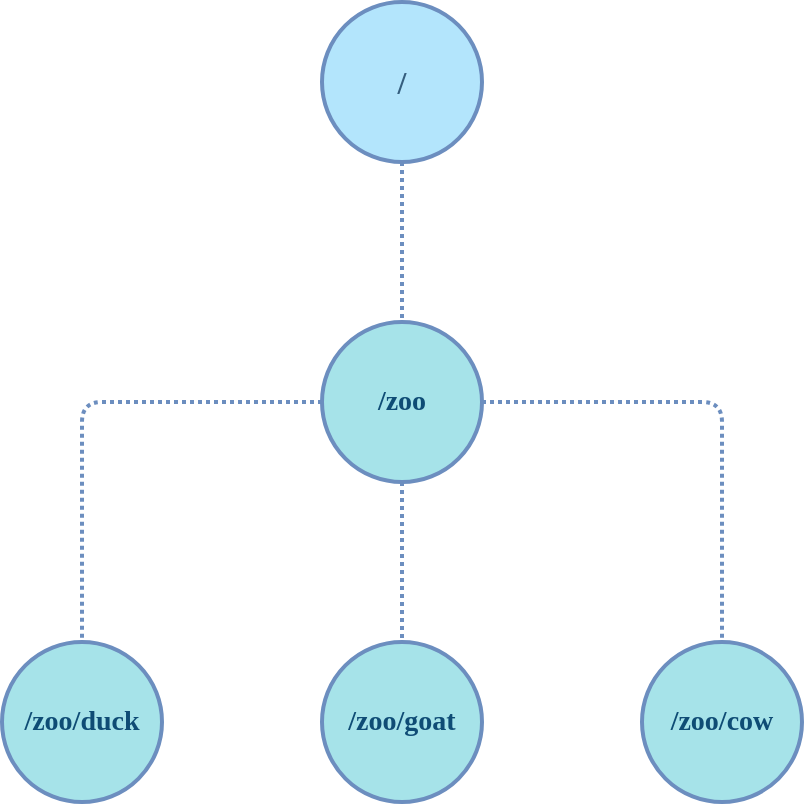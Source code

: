 <mxfile compressed="true" version="22.0.3" type="device" pages="10"><diagram name="znode" id="1yWEmwZhOA9OuNrl3V1_"><mxGraphModel dx="1036" dy="1206" grid="1" gridSize="10" guides="1" tooltips="1" connect="1" arrows="1" fold="1" page="1" pageScale="1" pageWidth="827" pageHeight="583" background="none" math="0" shadow="0"><root><mxCell id="OO8-lPoQyMpIlVlGduNK-0"/><mxCell id="OO8-lPoQyMpIlVlGduNK-1" parent="OO8-lPoQyMpIlVlGduNK-0"/><mxCell id="8QWx_GKL1JItGtokaC0o-0" style="edgeStyle=none;shape=connector;rounded=1;orthogonalLoop=1;jettySize=auto;html=1;exitX=0.5;exitY=1;exitDx=0;exitDy=0;entryX=0.5;entryY=0;entryDx=0;entryDy=0;dashed=1;dashPattern=1 1;labelBackgroundColor=default;strokeColor=#6C8EBF;strokeWidth=2;align=center;verticalAlign=middle;fontFamily=Comic Sans MS;fontSize=16;fontColor=default;endArrow=none;endFill=0;fontStyle=1" parent="OO8-lPoQyMpIlVlGduNK-1" source="Wl6xdtbq5CKJGrbAzsYb-2" target="nS1zip3KXBKdMznVd_MB-0" edge="1"><mxGeometry relative="1" as="geometry"/></mxCell><mxCell id="Wl6xdtbq5CKJGrbAzsYb-2" value="/" style="ellipse;whiteSpace=wrap;html=1;aspect=fixed;rounded=1;shadow=0;strokeColor=#6C8EBF;strokeWidth=2;align=center;verticalAlign=middle;fontFamily=Comic Sans MS;fontSize=16;fontColor=#355E7E;fillColor=#B3E5FC;fontStyle=1" parent="OO8-lPoQyMpIlVlGduNK-1" vertex="1"><mxGeometry x="360" y="-520" width="80" height="80" as="geometry"/></mxCell><mxCell id="8QWx_GKL1JItGtokaC0o-1" value="" style="edgeStyle=none;shape=connector;rounded=1;orthogonalLoop=1;jettySize=auto;html=1;dashed=1;dashPattern=1 1;labelBackgroundColor=default;strokeColor=#6C8EBF;strokeWidth=2;align=center;verticalAlign=middle;fontFamily=Comic Sans MS;fontSize=16;fontColor=#0F4C75;endArrow=none;endFill=0;fontStyle=1" parent="OO8-lPoQyMpIlVlGduNK-1" source="nS1zip3KXBKdMznVd_MB-0" target="nS1zip3KXBKdMznVd_MB-1" edge="1"><mxGeometry relative="1" as="geometry"/></mxCell><mxCell id="8QWx_GKL1JItGtokaC0o-2" style="edgeStyle=orthogonalEdgeStyle;shape=connector;rounded=1;orthogonalLoop=1;jettySize=auto;html=1;exitX=1;exitY=0.5;exitDx=0;exitDy=0;entryX=0.5;entryY=0;entryDx=0;entryDy=0;dashed=1;dashPattern=1 1;labelBackgroundColor=default;strokeColor=#6C8EBF;strokeWidth=2;align=center;verticalAlign=middle;fontFamily=Comic Sans MS;fontSize=16;fontColor=#0F4C75;endArrow=none;endFill=0;fontStyle=1" parent="OO8-lPoQyMpIlVlGduNK-1" source="nS1zip3KXBKdMznVd_MB-0" target="nS1zip3KXBKdMznVd_MB-3" edge="1"><mxGeometry relative="1" as="geometry"/></mxCell><mxCell id="8QWx_GKL1JItGtokaC0o-3" style="edgeStyle=orthogonalEdgeStyle;shape=connector;rounded=1;orthogonalLoop=1;jettySize=auto;html=1;exitX=0;exitY=0.5;exitDx=0;exitDy=0;entryX=0.5;entryY=0;entryDx=0;entryDy=0;dashed=1;dashPattern=1 1;labelBackgroundColor=default;strokeColor=#6C8EBF;strokeWidth=2;align=center;verticalAlign=middle;fontFamily=Comic Sans MS;fontSize=16;fontColor=#0F4C75;endArrow=none;endFill=0;fontStyle=1" parent="OO8-lPoQyMpIlVlGduNK-1" source="nS1zip3KXBKdMznVd_MB-0" target="nS1zip3KXBKdMznVd_MB-2" edge="1"><mxGeometry relative="1" as="geometry"/></mxCell><mxCell id="nS1zip3KXBKdMznVd_MB-0" value="/zoo" style="ellipse;whiteSpace=wrap;html=1;aspect=fixed;rounded=1;shadow=0;strokeColor=#6C8EBF;strokeWidth=2;align=center;verticalAlign=middle;fontFamily=Comic Sans MS;fontSize=14;fontColor=#0F4C75;fillColor=#A6E3E9;fontStyle=1" parent="OO8-lPoQyMpIlVlGduNK-1" vertex="1"><mxGeometry x="360" y="-360" width="80" height="80" as="geometry"/></mxCell><mxCell id="nS1zip3KXBKdMznVd_MB-1" value="/zoo/goat" style="ellipse;whiteSpace=wrap;html=1;aspect=fixed;rounded=1;shadow=0;strokeColor=#6C8EBF;strokeWidth=2;align=center;verticalAlign=middle;fontFamily=Comic Sans MS;fontSize=14;fontColor=#0F4C75;fillColor=#A6E3E9;fontStyle=1" parent="OO8-lPoQyMpIlVlGduNK-1" vertex="1"><mxGeometry x="360" y="-200" width="80" height="80" as="geometry"/></mxCell><mxCell id="nS1zip3KXBKdMznVd_MB-2" value="/zoo/duck" style="ellipse;whiteSpace=wrap;html=1;aspect=fixed;rounded=1;shadow=0;strokeColor=#6C8EBF;strokeWidth=2;align=center;verticalAlign=middle;fontFamily=Comic Sans MS;fontSize=14;fontColor=#0F4C75;fillColor=#A6E3E9;fontStyle=1" parent="OO8-lPoQyMpIlVlGduNK-1" vertex="1"><mxGeometry x="200" y="-200" width="80" height="80" as="geometry"/></mxCell><mxCell id="nS1zip3KXBKdMznVd_MB-3" value="/zoo/cow" style="ellipse;whiteSpace=wrap;html=1;aspect=fixed;rounded=1;shadow=0;strokeColor=#6C8EBF;strokeWidth=2;align=center;verticalAlign=middle;fontFamily=Comic Sans MS;fontSize=14;fontColor=#0F4C75;fillColor=#A6E3E9;fontStyle=1" parent="OO8-lPoQyMpIlVlGduNK-1" vertex="1"><mxGeometry x="520" y="-200" width="80" height="80" as="geometry"/></mxCell></root></mxGraphModel></diagram><diagram name="读流程" id="UwLMhD_CCGMT1XpUMIW5"><mxGraphModel dx="1480" dy="1717" grid="1" gridSize="10" guides="1" tooltips="1" connect="1" arrows="1" fold="1" page="1" pageScale="1" pageWidth="1169" pageHeight="827" math="0" shadow="0"><root><mxCell id="KxNKoJuh6qZr_X6WDQii-0"/><mxCell id="KxNKoJuh6qZr_X6WDQii-1" parent="KxNKoJuh6qZr_X6WDQii-0"/><mxCell id="KxNKoJuh6qZr_X6WDQii-5" value="ZooKeeper Cluster" style="swimlane;whiteSpace=wrap;html=1;rounded=1;shadow=0;strokeColor=#6C8EBF;strokeWidth=2;align=center;verticalAlign=middle;fontFamily=ZCOOL QingKe HuangYou;fontSize=24;fontColor=#FFFFFF;fillColor=#0F4C75;startSize=80;fontSource=https%3A%2F%2Ffonts.googleapis.com%2Fcss%3Ffamily%3DZCOOL%2BQingKe%2BHuangYou;fontStyle=1;container=0;" parent="KxNKoJuh6qZr_X6WDQii-1" vertex="1"><mxGeometry x="400" y="-760" width="560" height="640" as="geometry"/></mxCell><mxCell id="KxNKoJuh6qZr_X6WDQii-12" value="Observer" style="rounded=1;whiteSpace=wrap;html=1;shadow=0;align=center;verticalAlign=middle;fontFamily=ZCOOL QingKe HuangYou;fontSize=20;fontColor=#355E7E;fillColor=#FFF5E4;strokeColor=#6C8EBF;strokeWidth=2;fontStyle=1;container=0;fontSource=https%3A%2F%2Ffonts.googleapis.com%2Fcss%3Ffamily%3DZCOOL%2BQingKe%2BHuangYou;" parent="KxNKoJuh6qZr_X6WDQii-1" vertex="1"><mxGeometry x="440" y="-640" width="160" height="160" as="geometry"/></mxCell><mxCell id="KxNKoJuh6qZr_X6WDQii-16" value="Leader" style="rounded=1;whiteSpace=wrap;html=1;shadow=0;align=center;verticalAlign=middle;fontFamily=ZCOOL QingKe HuangYou;fontSize=20;fontColor=#355E7E;fillColor=#BBE1FA;strokeColor=#6C8EBF;strokeWidth=2;fontStyle=1;container=0;fontSource=https%3A%2F%2Ffonts.googleapis.com%2Fcss%3Ffamily%3DZCOOL%2BQingKe%2BHuangYou;" parent="KxNKoJuh6qZr_X6WDQii-1" vertex="1"><mxGeometry x="440" y="-320" width="160" height="160" as="geometry"/></mxCell><mxCell id="0cOXAaCN95tYKRr0Zmru-25" style="edgeStyle=none;shape=connector;rounded=1;orthogonalLoop=1;jettySize=auto;html=1;exitX=1;exitY=0.75;exitDx=0;exitDy=0;entryX=0;entryY=1;entryDx=0;entryDy=0;labelBackgroundColor=default;strokeColor=#6C8EBF;strokeWidth=2;align=center;verticalAlign=middle;fontFamily=Comic Sans MS;fontSource=https%3A%2F%2Ffonts.googleapis.com%2Fcss%3Ffamily%3DZCOOL%2BQingKe%2BHuangYou;fontSize=18;fontColor=#355E7E;endArrow=classic;endFill=1;startSize=40;" parent="KxNKoJuh6qZr_X6WDQii-1" source="KxNKoJuh6qZr_X6WDQii-18" target="0cOXAaCN95tYKRr0Zmru-23" edge="1"><mxGeometry relative="1" as="geometry"/></mxCell><mxCell id="KxNKoJuh6qZr_X6WDQii-18" value="Follower" style="rounded=1;whiteSpace=wrap;html=1;shadow=0;align=center;verticalAlign=middle;fontFamily=ZCOOL QingKe HuangYou;fontSize=20;fontColor=#355E7E;fillColor=#A6E3E9;strokeColor=#6C8EBF;strokeWidth=2;fontStyle=1;container=0;fontSource=https%3A%2F%2Ffonts.googleapis.com%2Fcss%3Ffamily%3DZCOOL%2BQingKe%2BHuangYou;" parent="KxNKoJuh6qZr_X6WDQii-1" vertex="1"><mxGeometry x="760" y="-320" width="160" height="160" as="geometry"/></mxCell><mxCell id="KxNKoJuh6qZr_X6WDQii-23" value="Follower" style="rounded=1;whiteSpace=wrap;html=1;shadow=0;align=center;verticalAlign=middle;fontFamily=ZCOOL QingKe HuangYou;fontSize=20;fontColor=#355E7E;fillColor=#A6E3E9;strokeColor=#6C8EBF;strokeWidth=2;fontStyle=1;container=0;fontSource=https%3A%2F%2Ffonts.googleapis.com%2Fcss%3Ffamily%3DZCOOL%2BQingKe%2BHuangYou;" parent="KxNKoJuh6qZr_X6WDQii-1" vertex="1"><mxGeometry x="760" y="-640" width="160" height="160" as="geometry"/></mxCell><mxCell id="0cOXAaCN95tYKRr0Zmru-0" value="" style="group" parent="KxNKoJuh6qZr_X6WDQii-1" vertex="1" connectable="0"><mxGeometry x="120" y="-320" width="280" height="140" as="geometry"/></mxCell><mxCell id="KxNKoJuh6qZr_X6WDQii-7" value="&lt;span style=&quot;font-size: 20px;&quot;&gt;Client&lt;/span&gt;" style="ellipse;whiteSpace=wrap;html=1;aspect=fixed;rounded=1;shadow=0;strokeColor=#6C8EBF;strokeWidth=2;align=center;verticalAlign=middle;fontFamily=ZCOOL QingKe HuangYou;fontSize=20;fontColor=#FFFFFF;startSize=40;fillColor=#6C8EBF;fontSource=https%3A%2F%2Ffonts.googleapis.com%2Fcss%3Ffamily%3DZCOOL%2BQingKe%2BHuangYou;fontStyle=1" parent="0cOXAaCN95tYKRr0Zmru-0" vertex="1"><mxGeometry y="20" width="120" height="120" as="geometry"/></mxCell><mxCell id="KxNKoJuh6qZr_X6WDQii-8" value="&lt;font color=&quot;#0f4c75&quot;&gt;read&lt;/font&gt;" style="rounded=1;whiteSpace=wrap;html=1;shadow=0;strokeColor=none;strokeWidth=2;align=center;verticalAlign=middle;fontFamily=ZCOOL QingKe HuangYou;fontSource=https%3A%2F%2Ffonts.googleapis.com%2Fcss%3Ffamily%3DZCOOL%2BQingKe%2BHuangYou;fontSize=18;fontColor=#FFFFFF;startSize=40;fillColor=none;fontStyle=1" parent="0cOXAaCN95tYKRr0Zmru-0" vertex="1"><mxGeometry x="160" width="120" height="40" as="geometry"/></mxCell><mxCell id="KxNKoJuh6qZr_X6WDQii-9" value="&lt;font color=&quot;#0f4c75&quot;&gt;response&lt;/font&gt;" style="rounded=1;whiteSpace=wrap;html=1;shadow=0;strokeColor=none;strokeWidth=2;align=center;verticalAlign=middle;fontFamily=ZCOOL QingKe HuangYou;fontSource=https%3A%2F%2Ffonts.googleapis.com%2Fcss%3Ffamily%3DZCOOL%2BQingKe%2BHuangYou;fontSize=18;fontColor=#FFFFFF;startSize=40;fillColor=none;fontStyle=1" parent="0cOXAaCN95tYKRr0Zmru-0" vertex="1"><mxGeometry x="160" y="80" width="120" height="40" as="geometry"/></mxCell><mxCell id="KxNKoJuh6qZr_X6WDQii-10" value="1" style="ellipse;whiteSpace=wrap;html=1;aspect=fixed;rounded=1;shadow=0;strokeColor=#6C8EBF;strokeWidth=2;align=center;verticalAlign=middle;fontFamily=ZCOOL QingKe HuangYou;fontSize=20;fontColor=#355E7E;fillColor=#E1D5E7;fontSource=https%3A%2F%2Ffonts.googleapis.com%2Fcss%3Ffamily%3DZCOOL%2BQingKe%2BHuangYou;fontStyle=1" parent="0cOXAaCN95tYKRr0Zmru-0" vertex="1"><mxGeometry x="130" y="5" width="30" height="30" as="geometry"/></mxCell><mxCell id="KxNKoJuh6qZr_X6WDQii-11" value="2" style="ellipse;whiteSpace=wrap;html=1;aspect=fixed;rounded=1;shadow=0;strokeColor=#6C8EBF;strokeWidth=2;align=center;verticalAlign=middle;fontFamily=ZCOOL QingKe HuangYou;fontSize=20;fontColor=#355E7E;fillColor=#E1D5E7;fontSource=https%3A%2F%2Ffonts.googleapis.com%2Fcss%3Ffamily%3DZCOOL%2BQingKe%2BHuangYou;fontStyle=1" parent="0cOXAaCN95tYKRr0Zmru-0" vertex="1"><mxGeometry x="130" y="85" width="30" height="30" as="geometry"/></mxCell><mxCell id="KxNKoJuh6qZr_X6WDQii-4" style="edgeStyle=none;shape=connector;rounded=1;orthogonalLoop=1;jettySize=auto;html=1;entryX=1;entryY=1;entryDx=0;entryDy=0;labelBackgroundColor=default;strokeColor=#6C8EBF;strokeWidth=2;align=center;verticalAlign=middle;fontFamily=ZCOOL QingKe HuangYou;fontSource=https%3A%2F%2Ffonts.googleapis.com%2Fcss%3Ffamily%3DZCOOL%2BQingKe%2BHuangYou;fontSize=18;fontColor=#FFFFFF;endArrow=classic;endFill=1;startSize=40;fontStyle=1;exitX=0;exitY=0.75;exitDx=0;exitDy=0;" parent="KxNKoJuh6qZr_X6WDQii-1" source="KxNKoJuh6qZr_X6WDQii-16" target="KxNKoJuh6qZr_X6WDQii-7" edge="1"><mxGeometry relative="1" as="geometry"><mxPoint x="320" y="-200.0" as="sourcePoint"/></mxGeometry></mxCell><mxCell id="KxNKoJuh6qZr_X6WDQii-6" style="edgeStyle=none;shape=connector;rounded=1;orthogonalLoop=1;jettySize=auto;html=1;exitX=1;exitY=0;exitDx=0;exitDy=0;entryX=0;entryY=0.25;entryDx=0;entryDy=0;labelBackgroundColor=default;strokeColor=#6C8EBF;strokeWidth=2;align=center;verticalAlign=middle;fontFamily=ZCOOL QingKe HuangYou;fontSource=https%3A%2F%2Ffonts.googleapis.com%2Fcss%3Ffamily%3DZCOOL%2BQingKe%2BHuangYou;fontSize=18;fontColor=#FFFFFF;endArrow=classic;endFill=1;startSize=40;fontStyle=1" parent="KxNKoJuh6qZr_X6WDQii-1" source="KxNKoJuh6qZr_X6WDQii-7" target="KxNKoJuh6qZr_X6WDQii-16" edge="1"><mxGeometry relative="1" as="geometry"><mxPoint x="320" y="-280" as="targetPoint"/></mxGeometry></mxCell><mxCell id="0cOXAaCN95tYKRr0Zmru-21" style="edgeStyle=none;shape=connector;rounded=1;orthogonalLoop=1;jettySize=auto;html=1;entryX=1;entryY=1;entryDx=0;entryDy=0;labelBackgroundColor=default;strokeColor=#6C8EBF;strokeWidth=2;align=center;verticalAlign=middle;fontFamily=ZCOOL QingKe HuangYou;fontSource=https%3A%2F%2Ffonts.googleapis.com%2Fcss%3Ffamily%3DZCOOL%2BQingKe%2BHuangYou;fontSize=18;fontColor=#FFFFFF;endArrow=classic;endFill=1;startSize=40;fontStyle=1;exitX=0;exitY=0.75;exitDx=0;exitDy=0;" parent="KxNKoJuh6qZr_X6WDQii-1" source="KxNKoJuh6qZr_X6WDQii-12" target="0cOXAaCN95tYKRr0Zmru-16" edge="1"><mxGeometry relative="1" as="geometry"><mxPoint x="450" y="-364" as="sourcePoint"/></mxGeometry></mxCell><mxCell id="0cOXAaCN95tYKRr0Zmru-22" style="edgeStyle=none;shape=connector;rounded=1;orthogonalLoop=1;jettySize=auto;html=1;exitX=1;exitY=0;exitDx=0;exitDy=0;labelBackgroundColor=default;strokeColor=#6C8EBF;strokeWidth=2;align=center;verticalAlign=middle;fontFamily=ZCOOL QingKe HuangYou;fontSource=https%3A%2F%2Ffonts.googleapis.com%2Fcss%3Ffamily%3DZCOOL%2BQingKe%2BHuangYou;fontSize=18;fontColor=#FFFFFF;endArrow=classic;endFill=1;startSize=40;fontStyle=1;entryX=0;entryY=0.25;entryDx=0;entryDy=0;" parent="KxNKoJuh6qZr_X6WDQii-1" source="0cOXAaCN95tYKRr0Zmru-16" target="KxNKoJuh6qZr_X6WDQii-12" edge="1"><mxGeometry relative="1" as="geometry"><mxPoint x="430" y="-610" as="targetPoint"/></mxGeometry></mxCell><mxCell id="0cOXAaCN95tYKRr0Zmru-16" value="&lt;span style=&quot;font-size: 20px;&quot;&gt;Client&lt;/span&gt;" style="ellipse;whiteSpace=wrap;html=1;aspect=fixed;rounded=1;shadow=0;strokeColor=#6C8EBF;strokeWidth=2;align=center;verticalAlign=middle;fontFamily=ZCOOL QingKe HuangYou;fontSize=20;fontColor=#FFFFFF;startSize=40;fillColor=#6C8EBF;fontSource=https%3A%2F%2Ffonts.googleapis.com%2Fcss%3Ffamily%3DZCOOL%2BQingKe%2BHuangYou;fontStyle=1" parent="KxNKoJuh6qZr_X6WDQii-1" vertex="1"><mxGeometry x="130" y="-620" width="120" height="120" as="geometry"/></mxCell><mxCell id="0cOXAaCN95tYKRr0Zmru-17" value="&lt;font color=&quot;#0f4c75&quot;&gt;read&lt;/font&gt;" style="rounded=1;whiteSpace=wrap;html=1;shadow=0;strokeColor=none;strokeWidth=2;align=center;verticalAlign=middle;fontFamily=ZCOOL QingKe HuangYou;fontSource=https%3A%2F%2Ffonts.googleapis.com%2Fcss%3Ffamily%3DZCOOL%2BQingKe%2BHuangYou;fontSize=18;fontColor=#FFFFFF;startSize=40;fillColor=none;fontStyle=1" parent="KxNKoJuh6qZr_X6WDQii-1" vertex="1"><mxGeometry x="280" y="-640" width="120" height="40" as="geometry"/></mxCell><mxCell id="0cOXAaCN95tYKRr0Zmru-18" value="&lt;font color=&quot;#0f4c75&quot;&gt;response&lt;/font&gt;" style="rounded=1;whiteSpace=wrap;html=1;shadow=0;strokeColor=none;strokeWidth=2;align=center;verticalAlign=middle;fontFamily=ZCOOL QingKe HuangYou;fontSource=https%3A%2F%2Ffonts.googleapis.com%2Fcss%3Ffamily%3DZCOOL%2BQingKe%2BHuangYou;fontSize=18;fontColor=#FFFFFF;startSize=40;fillColor=none;fontStyle=1" parent="KxNKoJuh6qZr_X6WDQii-1" vertex="1"><mxGeometry x="280" y="-560" width="120" height="40" as="geometry"/></mxCell><mxCell id="0cOXAaCN95tYKRr0Zmru-19" value="1" style="ellipse;whiteSpace=wrap;html=1;aspect=fixed;rounded=1;shadow=0;strokeColor=#6C8EBF;strokeWidth=2;align=center;verticalAlign=middle;fontFamily=ZCOOL QingKe HuangYou;fontSize=20;fontColor=#355E7E;fillColor=#E1D5E7;fontSource=https%3A%2F%2Ffonts.googleapis.com%2Fcss%3Ffamily%3DZCOOL%2BQingKe%2BHuangYou;fontStyle=1" parent="KxNKoJuh6qZr_X6WDQii-1" vertex="1"><mxGeometry x="250" y="-635" width="30" height="30" as="geometry"/></mxCell><mxCell id="0cOXAaCN95tYKRr0Zmru-20" value="2" style="ellipse;whiteSpace=wrap;html=1;aspect=fixed;rounded=1;shadow=0;strokeColor=#6C8EBF;strokeWidth=2;align=center;verticalAlign=middle;fontFamily=ZCOOL QingKe HuangYou;fontSize=20;fontColor=#355E7E;fillColor=#E1D5E7;fontSource=https%3A%2F%2Ffonts.googleapis.com%2Fcss%3Ffamily%3DZCOOL%2BQingKe%2BHuangYou;fontStyle=1" parent="KxNKoJuh6qZr_X6WDQii-1" vertex="1"><mxGeometry x="250" y="-555" width="30" height="30" as="geometry"/></mxCell><mxCell id="0cOXAaCN95tYKRr0Zmru-24" style="edgeStyle=none;shape=connector;rounded=1;orthogonalLoop=1;jettySize=auto;html=1;exitX=0;exitY=0;exitDx=0;exitDy=0;entryX=1;entryY=0.25;entryDx=0;entryDy=0;labelBackgroundColor=default;strokeColor=#6C8EBF;strokeWidth=2;align=center;verticalAlign=middle;fontFamily=Comic Sans MS;fontSource=https%3A%2F%2Ffonts.googleapis.com%2Fcss%3Ffamily%3DZCOOL%2BQingKe%2BHuangYou;fontSize=18;fontColor=#355E7E;endArrow=classic;endFill=1;startSize=40;" parent="KxNKoJuh6qZr_X6WDQii-1" source="0cOXAaCN95tYKRr0Zmru-23" target="KxNKoJuh6qZr_X6WDQii-18" edge="1"><mxGeometry relative="1" as="geometry"/></mxCell><mxCell id="0cOXAaCN95tYKRr0Zmru-23" value="&lt;span style=&quot;font-size: 20px;&quot;&gt;Client&lt;/span&gt;" style="ellipse;whiteSpace=wrap;html=1;aspect=fixed;rounded=1;shadow=0;strokeColor=#6C8EBF;strokeWidth=2;align=center;verticalAlign=middle;fontFamily=ZCOOL QingKe HuangYou;fontSize=20;fontColor=#FFFFFF;startSize=40;fillColor=#6C8EBF;fontSource=https%3A%2F%2Ffonts.googleapis.com%2Fcss%3Ffamily%3DZCOOL%2BQingKe%2BHuangYou;fontStyle=1" parent="KxNKoJuh6qZr_X6WDQii-1" vertex="1"><mxGeometry x="1120" y="-300" width="120" height="120" as="geometry"/></mxCell><mxCell id="0cOXAaCN95tYKRr0Zmru-26" value="&lt;font color=&quot;#0f4c75&quot;&gt;read&lt;/font&gt;" style="rounded=1;whiteSpace=wrap;html=1;shadow=0;strokeColor=none;strokeWidth=2;align=center;verticalAlign=middle;fontFamily=ZCOOL QingKe HuangYou;fontSource=https%3A%2F%2Ffonts.googleapis.com%2Fcss%3Ffamily%3DZCOOL%2BQingKe%2BHuangYou;fontSize=18;fontColor=#FFFFFF;startSize=40;fillColor=none;fontStyle=1" parent="KxNKoJuh6qZr_X6WDQii-1" vertex="1"><mxGeometry x="1000" y="-320" width="120" height="40" as="geometry"/></mxCell><mxCell id="0cOXAaCN95tYKRr0Zmru-27" value="&lt;font color=&quot;#0f4c75&quot;&gt;response&lt;/font&gt;" style="rounded=1;whiteSpace=wrap;html=1;shadow=0;strokeColor=none;strokeWidth=2;align=center;verticalAlign=middle;fontFamily=ZCOOL QingKe HuangYou;fontSource=https%3A%2F%2Ffonts.googleapis.com%2Fcss%3Ffamily%3DZCOOL%2BQingKe%2BHuangYou;fontSize=18;fontColor=#FFFFFF;startSize=40;fillColor=none;fontStyle=1" parent="KxNKoJuh6qZr_X6WDQii-1" vertex="1"><mxGeometry x="1000" y="-240" width="120" height="40" as="geometry"/></mxCell><mxCell id="0cOXAaCN95tYKRr0Zmru-28" value="1" style="ellipse;whiteSpace=wrap;html=1;aspect=fixed;rounded=1;shadow=0;strokeColor=#6C8EBF;strokeWidth=2;align=center;verticalAlign=middle;fontFamily=ZCOOL QingKe HuangYou;fontSize=20;fontColor=#355E7E;fillColor=#E1D5E7;fontSource=https%3A%2F%2Ffonts.googleapis.com%2Fcss%3Ffamily%3DZCOOL%2BQingKe%2BHuangYou;fontStyle=1" parent="KxNKoJuh6qZr_X6WDQii-1" vertex="1"><mxGeometry x="970" y="-315" width="30" height="30" as="geometry"/></mxCell><mxCell id="0cOXAaCN95tYKRr0Zmru-29" value="2" style="ellipse;whiteSpace=wrap;html=1;aspect=fixed;rounded=1;shadow=0;strokeColor=#6C8EBF;strokeWidth=2;align=center;verticalAlign=middle;fontFamily=ZCOOL QingKe HuangYou;fontSize=20;fontColor=#355E7E;fillColor=#E1D5E7;fontSource=https%3A%2F%2Ffonts.googleapis.com%2Fcss%3Ffamily%3DZCOOL%2BQingKe%2BHuangYou;fontStyle=1" parent="KxNKoJuh6qZr_X6WDQii-1" vertex="1"><mxGeometry x="970" y="-235" width="30" height="30" as="geometry"/></mxCell></root></mxGraphModel></diagram><diagram name="写流程1" id="GAfQ3bz5iuW0oyDfGLBw"><mxGraphModel dx="1036" dy="1450" grid="1" gridSize="10" guides="1" tooltips="1" connect="1" arrows="1" fold="1" page="1" pageScale="1" pageWidth="1169" pageHeight="827" math="0" shadow="0"><root><mxCell id="opaNQlludrJBaIS1he-1-0"/><mxCell id="opaNQlludrJBaIS1he-1-1" parent="opaNQlludrJBaIS1he-1-0"/><mxCell id="gaC4op6pwOttUytp_Oaf-11" value="&lt;font color=&quot;#0f4c75&quot;&gt;ack&lt;/font&gt;" style="rounded=1;whiteSpace=wrap;html=1;shadow=0;strokeColor=none;strokeWidth=2;align=center;verticalAlign=middle;fontFamily=ZCOOL QingKe HuangYou;fontSource=https%3A%2F%2Ffonts.googleapis.com%2Fcss%3Ffamily%3DZCOOL%2BQingKe%2BHuangYou;fontSize=18;fontColor=#FFFFFF;startSize=40;fillColor=none;fontStyle=1;container=0;" parent="opaNQlludrJBaIS1he-1-1" vertex="1"><mxGeometry x="640" y="-240" width="120" height="40" as="geometry"/></mxCell><mxCell id="gaC4op6pwOttUytp_Oaf-12" value="&lt;font color=&quot;#0f4c75&quot;&gt;propose&lt;/font&gt;" style="rounded=1;whiteSpace=wrap;html=1;shadow=0;strokeColor=none;strokeWidth=2;align=center;verticalAlign=middle;fontFamily=ZCOOL QingKe HuangYou;fontSource=https%3A%2F%2Ffonts.googleapis.com%2Fcss%3Ffamily%3DZCOOL%2BQingKe%2BHuangYou;fontSize=18;fontColor=#FFFFFF;startSize=40;fillColor=none;fontStyle=1;container=0;" parent="opaNQlludrJBaIS1he-1-1" vertex="1"><mxGeometry x="640" y="-280" width="120" height="40" as="geometry"/></mxCell><mxCell id="opaNQlludrJBaIS1he-1-2" style="edgeStyle=none;shape=connector;rounded=1;orthogonalLoop=1;jettySize=auto;html=1;entryX=1;entryY=1;entryDx=0;entryDy=0;labelBackgroundColor=default;strokeColor=#6C8EBF;strokeWidth=2;align=center;verticalAlign=middle;fontFamily=ZCOOL QingKe HuangYou;fontSource=https%3A%2F%2Ffonts.googleapis.com%2Fcss%3Ffamily%3DZCOOL%2BQingKe%2BHuangYou;fontSize=18;fontColor=#FFFFFF;endArrow=classic;endFill=1;startSize=40;fontStyle=1;exitX=0;exitY=0.75;exitDx=0;exitDy=0;" parent="opaNQlludrJBaIS1he-1-1" source="opaNQlludrJBaIS1he-1-24" target="opaNQlludrJBaIS1he-1-8" edge="1"><mxGeometry relative="1" as="geometry"><mxPoint x="440" y="-520.0" as="sourcePoint"/></mxGeometry></mxCell><mxCell id="opaNQlludrJBaIS1he-1-4" value="ZooKeeper Cluster" style="swimlane;whiteSpace=wrap;html=1;rounded=1;shadow=0;strokeColor=#6C8EBF;strokeWidth=2;align=center;verticalAlign=middle;fontFamily=ZCOOL QingKe HuangYou;fontSize=24;fontColor=#FFFFFF;fillColor=#0F4C75;startSize=80;fontSource=https%3A%2F%2Ffonts.googleapis.com%2Fcss%3Ffamily%3DZCOOL%2BQingKe%2BHuangYou;fontStyle=1;container=0;" parent="opaNQlludrJBaIS1he-1-1" vertex="1"><mxGeometry x="400" y="-760" width="560" height="640" as="geometry"/></mxCell><mxCell id="opaNQlludrJBaIS1he-1-7" style="edgeStyle=none;shape=connector;rounded=1;orthogonalLoop=1;jettySize=auto;html=1;exitX=1;exitY=0;exitDx=0;exitDy=0;entryX=0;entryY=0.25;entryDx=0;entryDy=0;labelBackgroundColor=default;strokeColor=#6C8EBF;strokeWidth=2;align=center;verticalAlign=middle;fontFamily=ZCOOL QingKe HuangYou;fontSource=https%3A%2F%2Ffonts.googleapis.com%2Fcss%3Ffamily%3DZCOOL%2BQingKe%2BHuangYou;fontSize=18;fontColor=#FFFFFF;endArrow=classic;endFill=1;startSize=40;fontStyle=1" parent="opaNQlludrJBaIS1he-1-1" source="opaNQlludrJBaIS1he-1-8" target="opaNQlludrJBaIS1he-1-24" edge="1"><mxGeometry relative="1" as="geometry"><mxPoint x="440" y="-600" as="targetPoint"/></mxGeometry></mxCell><mxCell id="opaNQlludrJBaIS1he-1-8" value="&lt;span style=&quot;font-size: 20px;&quot;&gt;Client&lt;/span&gt;" style="ellipse;whiteSpace=wrap;html=1;aspect=fixed;rounded=1;shadow=0;strokeColor=#6C8EBF;strokeWidth=2;align=center;verticalAlign=middle;fontFamily=ZCOOL QingKe HuangYou;fontSize=20;fontColor=#FFFFFF;startSize=40;fillColor=#6C8EBF;fontSource=https%3A%2F%2Ffonts.googleapis.com%2Fcss%3Ffamily%3DZCOOL%2BQingKe%2BHuangYou;fontStyle=1" parent="opaNQlludrJBaIS1he-1-1" vertex="1"><mxGeometry x="120" y="-300" width="120" height="120" as="geometry"/></mxCell><mxCell id="opaNQlludrJBaIS1he-1-12" value="&lt;font color=&quot;#0f4c75&quot;&gt;write&lt;/font&gt;" style="rounded=1;whiteSpace=wrap;html=1;shadow=0;strokeColor=none;strokeWidth=2;align=center;verticalAlign=middle;fontFamily=ZCOOL QingKe HuangYou;fontSource=https%3A%2F%2Ffonts.googleapis.com%2Fcss%3Ffamily%3DZCOOL%2BQingKe%2BHuangYou;fontSize=18;fontColor=#FFFFFF;startSize=40;fillColor=none;fontStyle=1" parent="opaNQlludrJBaIS1he-1-1" vertex="1"><mxGeometry x="280" y="-320" width="120" height="40" as="geometry"/></mxCell><mxCell id="opaNQlludrJBaIS1he-1-13" value="&lt;font color=&quot;#0f4c75&quot;&gt;response&lt;/font&gt;" style="rounded=1;whiteSpace=wrap;html=1;shadow=0;strokeColor=none;strokeWidth=2;align=center;verticalAlign=middle;fontFamily=ZCOOL QingKe HuangYou;fontSource=https%3A%2F%2Ffonts.googleapis.com%2Fcss%3Ffamily%3DZCOOL%2BQingKe%2BHuangYou;fontSize=18;fontColor=#FFFFFF;startSize=40;fillColor=none;fontStyle=1" parent="opaNQlludrJBaIS1he-1-1" vertex="1"><mxGeometry x="280" y="-240" width="120" height="40" as="geometry"/></mxCell><mxCell id="opaNQlludrJBaIS1he-1-18" value="1" style="ellipse;whiteSpace=wrap;html=1;aspect=fixed;rounded=1;shadow=0;strokeColor=#6C8EBF;strokeWidth=2;align=center;verticalAlign=middle;fontFamily=ZCOOL QingKe HuangYou;fontSize=20;fontColor=#355E7E;fillColor=#E1D5E7;fontSource=https%3A%2F%2Ffonts.googleapis.com%2Fcss%3Ffamily%3DZCOOL%2BQingKe%2BHuangYou;fontStyle=1" parent="opaNQlludrJBaIS1he-1-1" vertex="1"><mxGeometry x="250" y="-315" width="30" height="30" as="geometry"/></mxCell><mxCell id="opaNQlludrJBaIS1he-1-19" value="5" style="ellipse;whiteSpace=wrap;html=1;aspect=fixed;rounded=1;shadow=0;strokeColor=#6C8EBF;strokeWidth=2;align=center;verticalAlign=middle;fontFamily=ZCOOL QingKe HuangYou;fontSize=20;fontColor=#355E7E;fillColor=#E1D5E7;fontSource=https%3A%2F%2Ffonts.googleapis.com%2Fcss%3Ffamily%3DZCOOL%2BQingKe%2BHuangYou;fontStyle=1" parent="opaNQlludrJBaIS1he-1-1" vertex="1"><mxGeometry x="250" y="-235" width="30" height="30" as="geometry"/></mxCell><mxCell id="opaNQlludrJBaIS1he-1-25" value="Observer" style="rounded=1;whiteSpace=wrap;html=1;shadow=0;align=center;verticalAlign=middle;fontFamily=ZCOOL QingKe HuangYou;fontSize=20;fontColor=#355E7E;fillColor=#FFF5E4;strokeColor=#6C8EBF;strokeWidth=2;fontStyle=1;container=0;fontSource=https%3A%2F%2Ffonts.googleapis.com%2Fcss%3Ffamily%3DZCOOL%2BQingKe%2BHuangYou;" parent="opaNQlludrJBaIS1he-1-1" vertex="1"><mxGeometry x="440" y="-640" width="160" height="160" as="geometry"/></mxCell><mxCell id="gaC4op6pwOttUytp_Oaf-6" style="edgeStyle=none;shape=connector;rounded=1;orthogonalLoop=1;jettySize=auto;html=1;exitX=1;exitY=1;exitDx=0;exitDy=0;entryX=0;entryY=1;entryDx=0;entryDy=0;labelBackgroundColor=default;strokeColor=#b85450;strokeWidth=2;align=center;verticalAlign=middle;fontFamily=Comic Sans MS;fontSource=https%3A%2F%2Ffonts.googleapis.com%2Fcss%3Ffamily%3DZCOOL%2BQingKe%2BHuangYou;fontSize=18;fontColor=#355E7E;endArrow=classic;endFill=1;startSize=40;dashed=1;fillColor=#f8cecc;" parent="opaNQlludrJBaIS1he-1-1" source="opaNQlludrJBaIS1he-1-24" target="gaC4op6pwOttUytp_Oaf-5" edge="1"><mxGeometry relative="1" as="geometry"/></mxCell><mxCell id="gaC4op6pwOttUytp_Oaf-8" style="edgeStyle=none;shape=connector;rounded=1;orthogonalLoop=1;jettySize=auto;html=1;exitX=1;exitY=0.5;exitDx=0;exitDy=0;entryX=0;entryY=0.5;entryDx=0;entryDy=0;labelBackgroundColor=default;strokeColor=#9673a6;strokeWidth=2;align=center;verticalAlign=middle;fontFamily=Comic Sans MS;fontSource=https%3A%2F%2Ffonts.googleapis.com%2Fcss%3Ffamily%3DZCOOL%2BQingKe%2BHuangYou;fontSize=18;fontColor=#355E7E;endArrow=classic;endFill=1;startSize=40;dashed=1;fillColor=#e1d5e7;" parent="opaNQlludrJBaIS1he-1-1" source="opaNQlludrJBaIS1he-1-24" target="gaC4op6pwOttUytp_Oaf-5" edge="1"><mxGeometry relative="1" as="geometry"/></mxCell><mxCell id="gaC4op6pwOttUytp_Oaf-22" style="edgeStyle=none;shape=connector;rounded=1;orthogonalLoop=1;jettySize=auto;html=1;exitX=0.5;exitY=0;exitDx=0;exitDy=0;entryX=0.5;entryY=1;entryDx=0;entryDy=0;labelBackgroundColor=default;strokeColor=#b85450;strokeWidth=2;align=center;verticalAlign=middle;fontFamily=Comic Sans MS;fontSource=https%3A%2F%2Ffonts.googleapis.com%2Fcss%3Ffamily%3DZCOOL%2BQingKe%2BHuangYou;fontSize=18;fontColor=#355E7E;endArrow=classic;endFill=1;startSize=40;dashed=1;fillColor=#f8cecc;" parent="opaNQlludrJBaIS1he-1-1" source="opaNQlludrJBaIS1he-1-24" target="opaNQlludrJBaIS1he-1-25" edge="1"><mxGeometry relative="1" as="geometry"/></mxCell><mxCell id="opaNQlludrJBaIS1he-1-24" value="Leader" style="rounded=1;whiteSpace=wrap;html=1;shadow=0;align=center;verticalAlign=middle;fontFamily=ZCOOL QingKe HuangYou;fontSize=20;fontColor=#355E7E;fillColor=#BBE1FA;strokeColor=#6C8EBF;strokeWidth=2;fontStyle=1;container=0;fontSource=https%3A%2F%2Ffonts.googleapis.com%2Fcss%3Ffamily%3DZCOOL%2BQingKe%2BHuangYou;" parent="opaNQlludrJBaIS1he-1-1" vertex="1"><mxGeometry x="440" y="-320" width="160" height="160" as="geometry"/></mxCell><mxCell id="gaC4op6pwOttUytp_Oaf-7" style="edgeStyle=none;shape=connector;rounded=1;orthogonalLoop=1;jettySize=auto;html=1;exitX=0;exitY=0.75;exitDx=0;exitDy=0;entryX=1;entryY=0.75;entryDx=0;entryDy=0;labelBackgroundColor=default;strokeColor=#82b366;strokeWidth=2;align=center;verticalAlign=middle;fontFamily=Comic Sans MS;fontSource=https%3A%2F%2Ffonts.googleapis.com%2Fcss%3Ffamily%3DZCOOL%2BQingKe%2BHuangYou;fontSize=18;fontColor=#355E7E;endArrow=classic;endFill=1;startSize=40;dashed=1;fillColor=#d5e8d4;" parent="opaNQlludrJBaIS1he-1-1" source="gaC4op6pwOttUytp_Oaf-5" target="opaNQlludrJBaIS1he-1-24" edge="1"><mxGeometry relative="1" as="geometry"/></mxCell><mxCell id="gaC4op6pwOttUytp_Oaf-5" value="Follower" style="rounded=1;whiteSpace=wrap;html=1;shadow=0;align=center;verticalAlign=middle;fontFamily=ZCOOL QingKe HuangYou;fontSize=20;fontColor=#355E7E;fillColor=#A6E3E9;strokeColor=#6C8EBF;strokeWidth=2;fontStyle=1;container=0;fontSource=https%3A%2F%2Ffonts.googleapis.com%2Fcss%3Ffamily%3DZCOOL%2BQingKe%2BHuangYou;" parent="opaNQlludrJBaIS1he-1-1" vertex="1"><mxGeometry x="760" y="-320" width="160" height="160" as="geometry"/></mxCell><mxCell id="gaC4op6pwOttUytp_Oaf-10" value="&lt;font color=&quot;#0f4c75&quot;&gt;commit&lt;/font&gt;" style="rounded=1;whiteSpace=wrap;html=1;shadow=0;strokeColor=none;strokeWidth=2;align=center;verticalAlign=middle;fontFamily=ZCOOL QingKe HuangYou;fontSource=https%3A%2F%2Ffonts.googleapis.com%2Fcss%3Ffamily%3DZCOOL%2BQingKe%2BHuangYou;fontSize=18;fontColor=#FFFFFF;startSize=40;fillColor=none;fontStyle=1;container=0;" parent="opaNQlludrJBaIS1he-1-1" vertex="1"><mxGeometry x="640" y="-200" width="120" height="40" as="geometry"/></mxCell><mxCell id="gaC4op6pwOttUytp_Oaf-16" value="2" style="ellipse;whiteSpace=wrap;html=1;aspect=fixed;rounded=1;shadow=0;strokeColor=#6C8EBF;strokeWidth=2;align=center;verticalAlign=middle;fontFamily=ZCOOL QingKe HuangYou;fontSize=20;fontColor=#355E7E;fillColor=#E1D5E7;fontSource=https%3A%2F%2Ffonts.googleapis.com%2Fcss%3Ffamily%3DZCOOL%2BQingKe%2BHuangYou;fontStyle=1" parent="opaNQlludrJBaIS1he-1-1" vertex="1"><mxGeometry x="610" y="-275" width="30" height="30" as="geometry"/></mxCell><mxCell id="gaC4op6pwOttUytp_Oaf-18" value="3" style="ellipse;whiteSpace=wrap;html=1;aspect=fixed;rounded=1;shadow=0;strokeColor=#6C8EBF;strokeWidth=2;align=center;verticalAlign=middle;fontFamily=ZCOOL QingKe HuangYou;fontSize=20;fontColor=#355E7E;fillColor=#E1D5E7;fontSource=https%3A%2F%2Ffonts.googleapis.com%2Fcss%3Ffamily%3DZCOOL%2BQingKe%2BHuangYou;fontStyle=1" parent="opaNQlludrJBaIS1he-1-1" vertex="1"><mxGeometry x="610" y="-235" width="30" height="30" as="geometry"/></mxCell><mxCell id="gaC4op6pwOttUytp_Oaf-19" value="4" style="ellipse;whiteSpace=wrap;html=1;aspect=fixed;rounded=1;shadow=0;strokeColor=#6C8EBF;strokeWidth=2;align=center;verticalAlign=middle;fontFamily=ZCOOL QingKe HuangYou;fontSize=20;fontColor=#355E7E;fillColor=#E1D5E7;fontSource=https%3A%2F%2Ffonts.googleapis.com%2Fcss%3Ffamily%3DZCOOL%2BQingKe%2BHuangYou;fontStyle=1" parent="opaNQlludrJBaIS1he-1-1" vertex="1"><mxGeometry x="610" y="-195" width="30" height="30" as="geometry"/></mxCell><mxCell id="gaC4op6pwOttUytp_Oaf-20" value="Follower" style="rounded=1;whiteSpace=wrap;html=1;shadow=0;align=center;verticalAlign=middle;fontFamily=ZCOOL QingKe HuangYou;fontSize=20;fontColor=#355E7E;fillColor=#A6E3E9;strokeColor=#6C8EBF;strokeWidth=2;fontStyle=1;container=0;fontSource=https%3A%2F%2Ffonts.googleapis.com%2Fcss%3Ffamily%3DZCOOL%2BQingKe%2BHuangYou;" parent="opaNQlludrJBaIS1he-1-1" vertex="1"><mxGeometry x="760" y="-640" width="160" height="160" as="geometry"/></mxCell><mxCell id="gaC4op6pwOttUytp_Oaf-24" style="edgeStyle=none;shape=connector;rounded=1;orthogonalLoop=1;jettySize=auto;html=1;exitX=1;exitY=1;exitDx=0;exitDy=0;entryX=0;entryY=1;entryDx=0;entryDy=0;labelBackgroundColor=default;strokeColor=#b85450;strokeWidth=2;align=center;verticalAlign=middle;fontFamily=Comic Sans MS;fontSource=https%3A%2F%2Ffonts.googleapis.com%2Fcss%3Ffamily%3DZCOOL%2BQingKe%2BHuangYou;fontSize=18;fontColor=#355E7E;endArrow=classic;endFill=1;startSize=40;dashed=1;fillColor=#f8cecc;" parent="opaNQlludrJBaIS1he-1-1" edge="1"><mxGeometry relative="1" as="geometry"><mxPoint x="666" y="-314" as="sourcePoint"/><mxPoint x="779" y="-427" as="targetPoint"/></mxGeometry></mxCell><mxCell id="gaC4op6pwOttUytp_Oaf-25" style="edgeStyle=none;shape=connector;rounded=1;orthogonalLoop=1;jettySize=auto;html=1;exitX=1;exitY=0.5;exitDx=0;exitDy=0;entryX=0;entryY=0.5;entryDx=0;entryDy=0;labelBackgroundColor=default;strokeColor=#9673a6;strokeWidth=2;align=center;verticalAlign=middle;fontFamily=Comic Sans MS;fontSource=https%3A%2F%2Ffonts.googleapis.com%2Fcss%3Ffamily%3DZCOOL%2BQingKe%2BHuangYou;fontSize=18;fontColor=#355E7E;endArrow=classic;endFill=1;startSize=40;dashed=1;fillColor=#e1d5e7;" parent="opaNQlludrJBaIS1he-1-1" edge="1"><mxGeometry relative="1" as="geometry"><mxPoint x="609" y="-371" as="sourcePoint"/><mxPoint x="722" y="-484" as="targetPoint"/></mxGeometry></mxCell><mxCell id="gaC4op6pwOttUytp_Oaf-26" style="edgeStyle=none;shape=connector;rounded=1;orthogonalLoop=1;jettySize=auto;html=1;exitX=0;exitY=0.75;exitDx=0;exitDy=0;entryX=1;entryY=0.75;entryDx=0;entryDy=0;labelBackgroundColor=default;strokeColor=#82b366;strokeWidth=2;align=center;verticalAlign=middle;fontFamily=Comic Sans MS;fontSource=https%3A%2F%2Ffonts.googleapis.com%2Fcss%3Ffamily%3DZCOOL%2BQingKe%2BHuangYou;fontSize=18;fontColor=#355E7E;endArrow=classic;endFill=1;startSize=40;dashed=1;fillColor=#d5e8d4;" parent="opaNQlludrJBaIS1he-1-1" edge="1"><mxGeometry relative="1" as="geometry"><mxPoint x="751" y="-455" as="sourcePoint"/><mxPoint x="638" y="-342" as="targetPoint"/></mxGeometry></mxCell></root></mxGraphModel></diagram><diagram name="写流程2" id="5S78VeA_v5HnOEOxC2Or"><mxGraphModel dx="1036" dy="1450" grid="1" gridSize="10" guides="1" tooltips="1" connect="1" arrows="1" fold="1" page="1" pageScale="1" pageWidth="1169" pageHeight="827" math="0" shadow="0"><root><mxCell id="J7Tr1wJAohfVuiHrjmaK-0"/><mxCell id="J7Tr1wJAohfVuiHrjmaK-1" parent="J7Tr1wJAohfVuiHrjmaK-0"/><mxCell id="J7Tr1wJAohfVuiHrjmaK-2" style="edgeStyle=none;shape=connector;rounded=1;orthogonalLoop=1;jettySize=auto;html=1;exitX=0;exitY=0.25;exitDx=0;exitDy=0;entryX=1;entryY=0.25;entryDx=0;entryDy=0;labelBackgroundColor=default;strokeColor=#d79b00;strokeWidth=2;align=center;verticalAlign=middle;fontFamily=Comic Sans MS;fontSource=https%3A%2F%2Ffonts.googleapis.com%2Fcss%3Ffamily%3DZCOOL%2BQingKe%2BHuangYou;fontSize=18;fontColor=#355E7E;endArrow=classic;endFill=1;startSize=40;dashed=1;fillColor=#ffe6cc;" parent="J7Tr1wJAohfVuiHrjmaK-1" source="J7Tr1wJAohfVuiHrjmaK-21" target="J7Tr1wJAohfVuiHrjmaK-18" edge="1"><mxGeometry relative="1" as="geometry"/></mxCell><mxCell id="J7Tr1wJAohfVuiHrjmaK-3" value="&lt;font color=&quot;#0f4c75&quot;&gt;ack&lt;/font&gt;" style="rounded=1;whiteSpace=wrap;html=1;shadow=0;strokeColor=none;strokeWidth=2;align=center;verticalAlign=middle;fontFamily=ZCOOL QingKe HuangYou;fontSource=https%3A%2F%2Ffonts.googleapis.com%2Fcss%3Ffamily%3DZCOOL%2BQingKe%2BHuangYou;fontSize=18;fontColor=#FFFFFF;startSize=40;fillColor=none;fontStyle=1;container=0;" parent="J7Tr1wJAohfVuiHrjmaK-1" vertex="1"><mxGeometry x="640" y="-240" width="120" height="40" as="geometry"/></mxCell><mxCell id="J7Tr1wJAohfVuiHrjmaK-4" value="&lt;font color=&quot;#0f4c75&quot;&gt;propose&lt;/font&gt;" style="rounded=1;whiteSpace=wrap;html=1;shadow=0;strokeColor=none;strokeWidth=2;align=center;verticalAlign=middle;fontFamily=ZCOOL QingKe HuangYou;fontSource=https%3A%2F%2Ffonts.googleapis.com%2Fcss%3Ffamily%3DZCOOL%2BQingKe%2BHuangYou;fontSize=18;fontColor=#FFFFFF;startSize=40;fillColor=none;fontStyle=1;container=0;" parent="J7Tr1wJAohfVuiHrjmaK-1" vertex="1"><mxGeometry x="640" y="-280" width="120" height="40" as="geometry"/></mxCell><mxCell id="J7Tr1wJAohfVuiHrjmaK-5" style="edgeStyle=none;shape=connector;rounded=1;orthogonalLoop=1;jettySize=auto;html=1;exitX=0;exitY=0.75;exitDx=0;exitDy=0;entryX=1;entryY=1;entryDx=0;entryDy=0;labelBackgroundColor=default;strokeColor=#6C8EBF;strokeWidth=2;align=center;verticalAlign=middle;fontFamily=ZCOOL QingKe HuangYou;fontSource=https%3A%2F%2Ffonts.googleapis.com%2Fcss%3Ffamily%3DZCOOL%2BQingKe%2BHuangYou;fontSize=18;fontColor=#FFFFFF;endArrow=classic;endFill=1;startSize=40;fontStyle=1" parent="J7Tr1wJAohfVuiHrjmaK-1" target="J7Tr1wJAohfVuiHrjmaK-8" edge="1"><mxGeometry relative="1" as="geometry"><mxPoint x="440" y="-520.0" as="sourcePoint"/></mxGeometry></mxCell><mxCell id="J7Tr1wJAohfVuiHrjmaK-6" value="ZooKeeper Cluster" style="swimlane;whiteSpace=wrap;html=1;rounded=1;shadow=0;strokeColor=#6C8EBF;strokeWidth=2;align=center;verticalAlign=middle;fontFamily=ZCOOL QingKe HuangYou;fontSize=24;fontColor=#FFFFFF;fillColor=#0F4C75;startSize=80;fontSource=https%3A%2F%2Ffonts.googleapis.com%2Fcss%3Ffamily%3DZCOOL%2BQingKe%2BHuangYou;fontStyle=1;container=0;" parent="J7Tr1wJAohfVuiHrjmaK-1" vertex="1"><mxGeometry x="400" y="-760" width="560" height="640" as="geometry"/></mxCell><mxCell id="J7Tr1wJAohfVuiHrjmaK-7" style="edgeStyle=none;shape=connector;rounded=1;orthogonalLoop=1;jettySize=auto;html=1;exitX=1;exitY=0;exitDx=0;exitDy=0;entryX=0;entryY=0.25;entryDx=0;entryDy=0;labelBackgroundColor=default;strokeColor=#6C8EBF;strokeWidth=2;align=center;verticalAlign=middle;fontFamily=ZCOOL QingKe HuangYou;fontSource=https%3A%2F%2Ffonts.googleapis.com%2Fcss%3Ffamily%3DZCOOL%2BQingKe%2BHuangYou;fontSize=18;fontColor=#FFFFFF;endArrow=classic;endFill=1;startSize=40;fontStyle=1" parent="J7Tr1wJAohfVuiHrjmaK-1" source="J7Tr1wJAohfVuiHrjmaK-8" edge="1"><mxGeometry relative="1" as="geometry"><mxPoint x="440" y="-600" as="targetPoint"/></mxGeometry></mxCell><mxCell id="J7Tr1wJAohfVuiHrjmaK-8" value="&lt;span style=&quot;font-size: 20px;&quot;&gt;Client&lt;/span&gt;" style="ellipse;whiteSpace=wrap;html=1;aspect=fixed;rounded=1;shadow=0;strokeColor=#6C8EBF;strokeWidth=2;align=center;verticalAlign=middle;fontFamily=ZCOOL QingKe HuangYou;fontSize=20;fontColor=#FFFFFF;startSize=40;fillColor=#6C8EBF;fontSource=https%3A%2F%2Ffonts.googleapis.com%2Fcss%3Ffamily%3DZCOOL%2BQingKe%2BHuangYou;fontStyle=1" parent="J7Tr1wJAohfVuiHrjmaK-1" vertex="1"><mxGeometry x="120" y="-620" width="120" height="120" as="geometry"/></mxCell><mxCell id="J7Tr1wJAohfVuiHrjmaK-9" value="&lt;font color=&quot;#0f4c75&quot;&gt;write&lt;/font&gt;" style="rounded=1;whiteSpace=wrap;html=1;shadow=0;strokeColor=none;strokeWidth=2;align=center;verticalAlign=middle;fontFamily=ZCOOL QingKe HuangYou;fontSource=https%3A%2F%2Ffonts.googleapis.com%2Fcss%3Ffamily%3DZCOOL%2BQingKe%2BHuangYou;fontSize=18;fontColor=#FFFFFF;startSize=40;fillColor=none;fontStyle=1" parent="J7Tr1wJAohfVuiHrjmaK-1" vertex="1"><mxGeometry x="280" y="-640" width="120" height="40" as="geometry"/></mxCell><mxCell id="J7Tr1wJAohfVuiHrjmaK-10" value="&lt;font color=&quot;#0f4c75&quot;&gt;response&lt;/font&gt;" style="rounded=1;whiteSpace=wrap;html=1;shadow=0;strokeColor=none;strokeWidth=2;align=center;verticalAlign=middle;fontFamily=ZCOOL QingKe HuangYou;fontSource=https%3A%2F%2Ffonts.googleapis.com%2Fcss%3Ffamily%3DZCOOL%2BQingKe%2BHuangYou;fontSize=18;fontColor=#FFFFFF;startSize=40;fillColor=none;fontStyle=1" parent="J7Tr1wJAohfVuiHrjmaK-1" vertex="1"><mxGeometry x="280" y="-560" width="120" height="40" as="geometry"/></mxCell><mxCell id="J7Tr1wJAohfVuiHrjmaK-11" value="1" style="ellipse;whiteSpace=wrap;html=1;aspect=fixed;rounded=1;shadow=0;strokeColor=#6C8EBF;strokeWidth=2;align=center;verticalAlign=middle;fontFamily=ZCOOL QingKe HuangYou;fontSize=20;fontColor=#355E7E;fillColor=#E1D5E7;fontSource=https%3A%2F%2Ffonts.googleapis.com%2Fcss%3Ffamily%3DZCOOL%2BQingKe%2BHuangYou;fontStyle=1" parent="J7Tr1wJAohfVuiHrjmaK-1" vertex="1"><mxGeometry x="250" y="-635" width="30" height="30" as="geometry"/></mxCell><mxCell id="J7Tr1wJAohfVuiHrjmaK-12" value="6" style="ellipse;whiteSpace=wrap;html=1;aspect=fixed;rounded=1;shadow=0;strokeColor=#6C8EBF;strokeWidth=2;align=center;verticalAlign=middle;fontFamily=ZCOOL QingKe HuangYou;fontSize=20;fontColor=#355E7E;fillColor=#E1D5E7;fontSource=https%3A%2F%2Ffonts.googleapis.com%2Fcss%3Ffamily%3DZCOOL%2BQingKe%2BHuangYou;fontStyle=1" parent="J7Tr1wJAohfVuiHrjmaK-1" vertex="1"><mxGeometry x="250" y="-555" width="30" height="30" as="geometry"/></mxCell><mxCell id="J7Tr1wJAohfVuiHrjmaK-13" style="edgeStyle=none;shape=connector;rounded=1;orthogonalLoop=1;jettySize=auto;html=1;exitX=0.25;exitY=1;exitDx=0;exitDy=0;entryX=0.25;entryY=0;entryDx=0;entryDy=0;labelBackgroundColor=default;strokeColor=#d79b00;strokeWidth=2;align=center;verticalAlign=middle;fontFamily=Comic Sans MS;fontSource=https%3A%2F%2Ffonts.googleapis.com%2Fcss%3Ffamily%3DZCOOL%2BQingKe%2BHuangYou;fontSize=18;fontColor=#355E7E;endArrow=classic;endFill=1;startSize=40;dashed=1;fillColor=#ffe6cc;" parent="J7Tr1wJAohfVuiHrjmaK-1" source="J7Tr1wJAohfVuiHrjmaK-14" target="J7Tr1wJAohfVuiHrjmaK-18" edge="1"><mxGeometry relative="1" as="geometry"/></mxCell><mxCell id="J7Tr1wJAohfVuiHrjmaK-14" value="Observer" style="rounded=1;whiteSpace=wrap;html=1;shadow=0;align=center;verticalAlign=middle;fontFamily=ZCOOL QingKe HuangYou;fontSize=20;fontColor=#355E7E;fillColor=#FFF5E4;strokeColor=#6C8EBF;strokeWidth=2;fontStyle=1;container=0;fontSource=https%3A%2F%2Ffonts.googleapis.com%2Fcss%3Ffamily%3DZCOOL%2BQingKe%2BHuangYou;" parent="J7Tr1wJAohfVuiHrjmaK-1" vertex="1"><mxGeometry x="440" y="-640" width="160" height="160" as="geometry"/></mxCell><mxCell id="J7Tr1wJAohfVuiHrjmaK-15" style="edgeStyle=none;shape=connector;rounded=1;orthogonalLoop=1;jettySize=auto;html=1;exitX=1;exitY=1;exitDx=0;exitDy=0;entryX=0;entryY=1;entryDx=0;entryDy=0;labelBackgroundColor=default;strokeColor=#b85450;strokeWidth=2;align=center;verticalAlign=middle;fontFamily=Comic Sans MS;fontSource=https%3A%2F%2Ffonts.googleapis.com%2Fcss%3Ffamily%3DZCOOL%2BQingKe%2BHuangYou;fontSize=18;fontColor=#355E7E;endArrow=classic;endFill=1;startSize=40;dashed=1;fillColor=#f8cecc;" parent="J7Tr1wJAohfVuiHrjmaK-1" source="J7Tr1wJAohfVuiHrjmaK-18" target="J7Tr1wJAohfVuiHrjmaK-21" edge="1"><mxGeometry relative="1" as="geometry"/></mxCell><mxCell id="J7Tr1wJAohfVuiHrjmaK-16" style="edgeStyle=none;shape=connector;rounded=1;orthogonalLoop=1;jettySize=auto;html=1;exitX=1;exitY=0.5;exitDx=0;exitDy=0;entryX=0;entryY=0.5;entryDx=0;entryDy=0;labelBackgroundColor=default;strokeColor=#9673a6;strokeWidth=2;align=center;verticalAlign=middle;fontFamily=Comic Sans MS;fontSource=https%3A%2F%2Ffonts.googleapis.com%2Fcss%3Ffamily%3DZCOOL%2BQingKe%2BHuangYou;fontSize=18;fontColor=#355E7E;endArrow=classic;endFill=1;startSize=40;dashed=1;fillColor=#e1d5e7;" parent="J7Tr1wJAohfVuiHrjmaK-1" source="J7Tr1wJAohfVuiHrjmaK-18" target="J7Tr1wJAohfVuiHrjmaK-21" edge="1"><mxGeometry relative="1" as="geometry"/></mxCell><mxCell id="J7Tr1wJAohfVuiHrjmaK-17" style="edgeStyle=none;shape=connector;rounded=1;orthogonalLoop=1;jettySize=auto;html=1;exitX=0.75;exitY=0;exitDx=0;exitDy=0;entryX=0.75;entryY=1;entryDx=0;entryDy=0;labelBackgroundColor=default;strokeColor=#b85450;strokeWidth=2;align=center;verticalAlign=middle;fontFamily=Comic Sans MS;fontSource=https%3A%2F%2Ffonts.googleapis.com%2Fcss%3Ffamily%3DZCOOL%2BQingKe%2BHuangYou;fontSize=18;fontColor=#355E7E;endArrow=classic;endFill=1;startSize=40;dashed=1;fillColor=#f8cecc;" parent="J7Tr1wJAohfVuiHrjmaK-1" source="J7Tr1wJAohfVuiHrjmaK-18" target="J7Tr1wJAohfVuiHrjmaK-14" edge="1"><mxGeometry relative="1" as="geometry"/></mxCell><mxCell id="J7Tr1wJAohfVuiHrjmaK-18" value="Leader" style="rounded=1;whiteSpace=wrap;html=1;shadow=0;align=center;verticalAlign=middle;fontFamily=ZCOOL QingKe HuangYou;fontSize=20;fontColor=#355E7E;fillColor=#BBE1FA;strokeColor=#6C8EBF;strokeWidth=2;fontStyle=1;container=0;fontSource=https%3A%2F%2Ffonts.googleapis.com%2Fcss%3Ffamily%3DZCOOL%2BQingKe%2BHuangYou;" parent="J7Tr1wJAohfVuiHrjmaK-1" vertex="1"><mxGeometry x="440" y="-320" width="160" height="160" as="geometry"/></mxCell><mxCell id="J7Tr1wJAohfVuiHrjmaK-19" style="edgeStyle=none;shape=connector;rounded=1;orthogonalLoop=1;jettySize=auto;html=1;exitX=0;exitY=0.75;exitDx=0;exitDy=0;entryX=1;entryY=0.75;entryDx=0;entryDy=0;labelBackgroundColor=default;strokeColor=#82b366;strokeWidth=2;align=center;verticalAlign=middle;fontFamily=Comic Sans MS;fontSource=https%3A%2F%2Ffonts.googleapis.com%2Fcss%3Ffamily%3DZCOOL%2BQingKe%2BHuangYou;fontSize=18;fontColor=#355E7E;endArrow=classic;endFill=1;startSize=40;dashed=1;fillColor=#d5e8d4;" parent="J7Tr1wJAohfVuiHrjmaK-1" source="J7Tr1wJAohfVuiHrjmaK-21" target="J7Tr1wJAohfVuiHrjmaK-18" edge="1"><mxGeometry relative="1" as="geometry"/></mxCell><mxCell id="J7Tr1wJAohfVuiHrjmaK-20" style="edgeStyle=none;shape=connector;rounded=1;orthogonalLoop=1;jettySize=auto;html=1;exitX=1;exitY=0.75;exitDx=0;exitDy=0;entryX=0;entryY=1;entryDx=0;entryDy=0;labelBackgroundColor=default;strokeColor=#6C8EBF;strokeWidth=2;align=center;verticalAlign=middle;fontFamily=Comic Sans MS;fontSource=https%3A%2F%2Ffonts.googleapis.com%2Fcss%3Ffamily%3DZCOOL%2BQingKe%2BHuangYou;fontSize=18;fontColor=#355E7E;endArrow=classic;endFill=1;startSize=40;" parent="J7Tr1wJAohfVuiHrjmaK-1" source="J7Tr1wJAohfVuiHrjmaK-21" target="J7Tr1wJAohfVuiHrjmaK-37" edge="1"><mxGeometry relative="1" as="geometry"/></mxCell><mxCell id="J7Tr1wJAohfVuiHrjmaK-21" value="Follower" style="rounded=1;whiteSpace=wrap;html=1;shadow=0;align=center;verticalAlign=middle;fontFamily=ZCOOL QingKe HuangYou;fontSize=20;fontColor=#355E7E;fillColor=#A6E3E9;strokeColor=#6C8EBF;strokeWidth=2;fontStyle=1;container=0;fontSource=https%3A%2F%2Ffonts.googleapis.com%2Fcss%3Ffamily%3DZCOOL%2BQingKe%2BHuangYou;" parent="J7Tr1wJAohfVuiHrjmaK-1" vertex="1"><mxGeometry x="760" y="-320" width="160" height="160" as="geometry"/></mxCell><mxCell id="J7Tr1wJAohfVuiHrjmaK-22" value="&lt;font color=&quot;#0f4c75&quot;&gt;commit&lt;/font&gt;" style="rounded=1;whiteSpace=wrap;html=1;shadow=0;strokeColor=none;strokeWidth=2;align=center;verticalAlign=middle;fontFamily=ZCOOL QingKe HuangYou;fontSource=https%3A%2F%2Ffonts.googleapis.com%2Fcss%3Ffamily%3DZCOOL%2BQingKe%2BHuangYou;fontSize=18;fontColor=#FFFFFF;startSize=40;fillColor=none;fontStyle=1;container=0;" parent="J7Tr1wJAohfVuiHrjmaK-1" vertex="1"><mxGeometry x="640" y="-200" width="120" height="40" as="geometry"/></mxCell><mxCell id="J7Tr1wJAohfVuiHrjmaK-23" value="&lt;font color=&quot;#0f4c75&quot;&gt;forward&lt;/font&gt;" style="rounded=1;whiteSpace=wrap;html=1;shadow=0;strokeColor=none;strokeWidth=2;align=center;verticalAlign=middle;fontFamily=ZCOOL QingKe HuangYou;fontSource=https%3A%2F%2Ffonts.googleapis.com%2Fcss%3Ffamily%3DZCOOL%2BQingKe%2BHuangYou;fontSize=18;fontColor=#FFFFFF;startSize=40;fillColor=none;fontStyle=1;container=0;" parent="J7Tr1wJAohfVuiHrjmaK-1" vertex="1"><mxGeometry x="640" y="-320" width="120" height="40" as="geometry"/></mxCell><mxCell id="J7Tr1wJAohfVuiHrjmaK-24" value="2" style="ellipse;whiteSpace=wrap;html=1;aspect=fixed;rounded=1;shadow=0;strokeColor=#6C8EBF;strokeWidth=2;align=center;verticalAlign=middle;fontFamily=ZCOOL QingKe HuangYou;fontSize=20;fontColor=#355E7E;fillColor=#E1D5E7;fontSource=https%3A%2F%2Ffonts.googleapis.com%2Fcss%3Ffamily%3DZCOOL%2BQingKe%2BHuangYou;fontStyle=1" parent="J7Tr1wJAohfVuiHrjmaK-1" vertex="1"><mxGeometry x="610" y="-315" width="30" height="30" as="geometry"/></mxCell><mxCell id="J7Tr1wJAohfVuiHrjmaK-25" value="3" style="ellipse;whiteSpace=wrap;html=1;aspect=fixed;rounded=1;shadow=0;strokeColor=#6C8EBF;strokeWidth=2;align=center;verticalAlign=middle;fontFamily=ZCOOL QingKe HuangYou;fontSize=20;fontColor=#355E7E;fillColor=#E1D5E7;fontSource=https%3A%2F%2Ffonts.googleapis.com%2Fcss%3Ffamily%3DZCOOL%2BQingKe%2BHuangYou;fontStyle=1" parent="J7Tr1wJAohfVuiHrjmaK-1" vertex="1"><mxGeometry x="610" y="-275" width="30" height="30" as="geometry"/></mxCell><mxCell id="J7Tr1wJAohfVuiHrjmaK-26" value="4" style="ellipse;whiteSpace=wrap;html=1;aspect=fixed;rounded=1;shadow=0;strokeColor=#6C8EBF;strokeWidth=2;align=center;verticalAlign=middle;fontFamily=ZCOOL QingKe HuangYou;fontSize=20;fontColor=#355E7E;fillColor=#E1D5E7;fontSource=https%3A%2F%2Ffonts.googleapis.com%2Fcss%3Ffamily%3DZCOOL%2BQingKe%2BHuangYou;fontStyle=1" parent="J7Tr1wJAohfVuiHrjmaK-1" vertex="1"><mxGeometry x="610" y="-235" width="30" height="30" as="geometry"/></mxCell><mxCell id="J7Tr1wJAohfVuiHrjmaK-27" value="5" style="ellipse;whiteSpace=wrap;html=1;aspect=fixed;rounded=1;shadow=0;strokeColor=#6C8EBF;strokeWidth=2;align=center;verticalAlign=middle;fontFamily=ZCOOL QingKe HuangYou;fontSize=20;fontColor=#355E7E;fillColor=#E1D5E7;fontSource=https%3A%2F%2Ffonts.googleapis.com%2Fcss%3Ffamily%3DZCOOL%2BQingKe%2BHuangYou;fontStyle=1" parent="J7Tr1wJAohfVuiHrjmaK-1" vertex="1"><mxGeometry x="610" y="-195" width="30" height="30" as="geometry"/></mxCell><mxCell id="J7Tr1wJAohfVuiHrjmaK-28" style="edgeStyle=none;shape=connector;rounded=1;orthogonalLoop=1;jettySize=auto;html=1;exitX=1;exitY=0.75;exitDx=0;exitDy=0;entryX=0;entryY=1;entryDx=0;entryDy=0;labelBackgroundColor=default;strokeColor=#6C8EBF;strokeWidth=2;align=center;verticalAlign=middle;fontFamily=Comic Sans MS;fontSource=https%3A%2F%2Ffonts.googleapis.com%2Fcss%3Ffamily%3DZCOOL%2BQingKe%2BHuangYou;fontSize=18;fontColor=#355E7E;endArrow=classic;endFill=1;startSize=40;" parent="J7Tr1wJAohfVuiHrjmaK-1" source="J7Tr1wJAohfVuiHrjmaK-29" target="J7Tr1wJAohfVuiHrjmaK-35" edge="1"><mxGeometry relative="1" as="geometry"/></mxCell><mxCell id="J7Tr1wJAohfVuiHrjmaK-29" value="Follower" style="rounded=1;whiteSpace=wrap;html=1;shadow=0;align=center;verticalAlign=middle;fontFamily=ZCOOL QingKe HuangYou;fontSize=20;fontColor=#355E7E;fillColor=#A6E3E9;strokeColor=#6C8EBF;strokeWidth=2;fontStyle=1;container=0;fontSource=https%3A%2F%2Ffonts.googleapis.com%2Fcss%3Ffamily%3DZCOOL%2BQingKe%2BHuangYou;" parent="J7Tr1wJAohfVuiHrjmaK-1" vertex="1"><mxGeometry x="760" y="-640" width="160" height="160" as="geometry"/></mxCell><mxCell id="J7Tr1wJAohfVuiHrjmaK-30" style="edgeStyle=none;shape=connector;rounded=1;orthogonalLoop=1;jettySize=auto;html=1;exitX=0;exitY=0.25;exitDx=0;exitDy=0;entryX=1;entryY=0.25;entryDx=0;entryDy=0;labelBackgroundColor=default;strokeColor=#d79b00;strokeWidth=2;align=center;verticalAlign=middle;fontFamily=Comic Sans MS;fontSource=https%3A%2F%2Ffonts.googleapis.com%2Fcss%3Ffamily%3DZCOOL%2BQingKe%2BHuangYou;fontSize=18;fontColor=#355E7E;endArrow=classic;endFill=1;startSize=40;dashed=1;fillColor=#ffe6cc;" parent="J7Tr1wJAohfVuiHrjmaK-1" edge="1"><mxGeometry relative="1" as="geometry"><mxPoint x="694" y="-512" as="sourcePoint"/><mxPoint x="581" y="-399" as="targetPoint"/></mxGeometry></mxCell><mxCell id="J7Tr1wJAohfVuiHrjmaK-31" style="edgeStyle=none;shape=connector;rounded=1;orthogonalLoop=1;jettySize=auto;html=1;exitX=1;exitY=1;exitDx=0;exitDy=0;entryX=0;entryY=1;entryDx=0;entryDy=0;labelBackgroundColor=default;strokeColor=#b85450;strokeWidth=2;align=center;verticalAlign=middle;fontFamily=Comic Sans MS;fontSource=https%3A%2F%2Ffonts.googleapis.com%2Fcss%3Ffamily%3DZCOOL%2BQingKe%2BHuangYou;fontSize=18;fontColor=#355E7E;endArrow=classic;endFill=1;startSize=40;dashed=1;fillColor=#f8cecc;" parent="J7Tr1wJAohfVuiHrjmaK-1" edge="1"><mxGeometry relative="1" as="geometry"><mxPoint x="666" y="-314" as="sourcePoint"/><mxPoint x="779" y="-427" as="targetPoint"/></mxGeometry></mxCell><mxCell id="J7Tr1wJAohfVuiHrjmaK-32" style="edgeStyle=none;shape=connector;rounded=1;orthogonalLoop=1;jettySize=auto;html=1;exitX=1;exitY=0.5;exitDx=0;exitDy=0;entryX=0;entryY=0.5;entryDx=0;entryDy=0;labelBackgroundColor=default;strokeColor=#9673a6;strokeWidth=2;align=center;verticalAlign=middle;fontFamily=Comic Sans MS;fontSource=https%3A%2F%2Ffonts.googleapis.com%2Fcss%3Ffamily%3DZCOOL%2BQingKe%2BHuangYou;fontSize=18;fontColor=#355E7E;endArrow=classic;endFill=1;startSize=40;dashed=1;fillColor=#e1d5e7;" parent="J7Tr1wJAohfVuiHrjmaK-1" edge="1"><mxGeometry relative="1" as="geometry"><mxPoint x="609" y="-371" as="sourcePoint"/><mxPoint x="722" y="-484" as="targetPoint"/></mxGeometry></mxCell><mxCell id="J7Tr1wJAohfVuiHrjmaK-33" style="edgeStyle=none;shape=connector;rounded=1;orthogonalLoop=1;jettySize=auto;html=1;exitX=0;exitY=0.75;exitDx=0;exitDy=0;entryX=1;entryY=0.75;entryDx=0;entryDy=0;labelBackgroundColor=default;strokeColor=#82b366;strokeWidth=2;align=center;verticalAlign=middle;fontFamily=Comic Sans MS;fontSource=https%3A%2F%2Ffonts.googleapis.com%2Fcss%3Ffamily%3DZCOOL%2BQingKe%2BHuangYou;fontSize=18;fontColor=#355E7E;endArrow=classic;endFill=1;startSize=40;dashed=1;fillColor=#d5e8d4;" parent="J7Tr1wJAohfVuiHrjmaK-1" edge="1"><mxGeometry relative="1" as="geometry"><mxPoint x="751" y="-455" as="sourcePoint"/><mxPoint x="638" y="-342" as="targetPoint"/></mxGeometry></mxCell><mxCell id="J7Tr1wJAohfVuiHrjmaK-34" style="edgeStyle=none;shape=connector;rounded=1;orthogonalLoop=1;jettySize=auto;html=1;exitX=0;exitY=0;exitDx=0;exitDy=0;entryX=1;entryY=0.25;entryDx=0;entryDy=0;labelBackgroundColor=default;strokeColor=#6C8EBF;strokeWidth=2;align=center;verticalAlign=middle;fontFamily=Comic Sans MS;fontSource=https%3A%2F%2Ffonts.googleapis.com%2Fcss%3Ffamily%3DZCOOL%2BQingKe%2BHuangYou;fontSize=18;fontColor=#355E7E;endArrow=classic;endFill=1;startSize=40;" parent="J7Tr1wJAohfVuiHrjmaK-1" source="J7Tr1wJAohfVuiHrjmaK-35" target="J7Tr1wJAohfVuiHrjmaK-29" edge="1"><mxGeometry relative="1" as="geometry"/></mxCell><mxCell id="J7Tr1wJAohfVuiHrjmaK-35" value="&lt;span style=&quot;font-size: 20px;&quot;&gt;Client&lt;/span&gt;" style="ellipse;whiteSpace=wrap;html=1;aspect=fixed;rounded=1;shadow=0;strokeColor=#6C8EBF;strokeWidth=2;align=center;verticalAlign=middle;fontFamily=ZCOOL QingKe HuangYou;fontSize=20;fontColor=#FFFFFF;startSize=40;fillColor=#6C8EBF;fontSource=https%3A%2F%2Ffonts.googleapis.com%2Fcss%3Ffamily%3DZCOOL%2BQingKe%2BHuangYou;fontStyle=1" parent="J7Tr1wJAohfVuiHrjmaK-1" vertex="1"><mxGeometry x="1120" y="-620" width="120" height="120" as="geometry"/></mxCell><mxCell id="J7Tr1wJAohfVuiHrjmaK-36" style="edgeStyle=none;shape=connector;rounded=1;orthogonalLoop=1;jettySize=auto;html=1;exitX=0;exitY=0;exitDx=0;exitDy=0;entryX=1;entryY=0.25;entryDx=0;entryDy=0;labelBackgroundColor=default;strokeColor=#6C8EBF;strokeWidth=2;align=center;verticalAlign=middle;fontFamily=Comic Sans MS;fontSource=https%3A%2F%2Ffonts.googleapis.com%2Fcss%3Ffamily%3DZCOOL%2BQingKe%2BHuangYou;fontSize=18;fontColor=#355E7E;endArrow=classic;endFill=1;startSize=40;" parent="J7Tr1wJAohfVuiHrjmaK-1" source="J7Tr1wJAohfVuiHrjmaK-37" target="J7Tr1wJAohfVuiHrjmaK-21" edge="1"><mxGeometry relative="1" as="geometry"/></mxCell><mxCell id="J7Tr1wJAohfVuiHrjmaK-37" value="&lt;span style=&quot;font-size: 20px;&quot;&gt;Client&lt;/span&gt;" style="ellipse;whiteSpace=wrap;html=1;aspect=fixed;rounded=1;shadow=0;strokeColor=#6C8EBF;strokeWidth=2;align=center;verticalAlign=middle;fontFamily=ZCOOL QingKe HuangYou;fontSize=20;fontColor=#FFFFFF;startSize=40;fillColor=#6C8EBF;fontSource=https%3A%2F%2Ffonts.googleapis.com%2Fcss%3Ffamily%3DZCOOL%2BQingKe%2BHuangYou;fontStyle=1" parent="J7Tr1wJAohfVuiHrjmaK-1" vertex="1"><mxGeometry x="1120" y="-300" width="120" height="120" as="geometry"/></mxCell><mxCell id="J7Tr1wJAohfVuiHrjmaK-38" value="&lt;font color=&quot;#0f4c75&quot;&gt;write&lt;/font&gt;" style="rounded=1;whiteSpace=wrap;html=1;shadow=0;strokeColor=none;strokeWidth=2;align=center;verticalAlign=middle;fontFamily=ZCOOL QingKe HuangYou;fontSource=https%3A%2F%2Ffonts.googleapis.com%2Fcss%3Ffamily%3DZCOOL%2BQingKe%2BHuangYou;fontSize=18;fontColor=#FFFFFF;startSize=40;fillColor=none;fontStyle=1" parent="J7Tr1wJAohfVuiHrjmaK-1" vertex="1"><mxGeometry x="1000" y="-640" width="120" height="40" as="geometry"/></mxCell><mxCell id="J7Tr1wJAohfVuiHrjmaK-39" value="1" style="ellipse;whiteSpace=wrap;html=1;aspect=fixed;rounded=1;shadow=0;strokeColor=#6C8EBF;strokeWidth=2;align=center;verticalAlign=middle;fontFamily=ZCOOL QingKe HuangYou;fontSize=20;fontColor=#355E7E;fillColor=#E1D5E7;fontSource=https%3A%2F%2Ffonts.googleapis.com%2Fcss%3Ffamily%3DZCOOL%2BQingKe%2BHuangYou;fontStyle=1" parent="J7Tr1wJAohfVuiHrjmaK-1" vertex="1"><mxGeometry x="970" y="-635" width="30" height="30" as="geometry"/></mxCell><mxCell id="J7Tr1wJAohfVuiHrjmaK-40" value="&lt;font color=&quot;#0f4c75&quot;&gt;response&lt;/font&gt;" style="rounded=1;whiteSpace=wrap;html=1;shadow=0;strokeColor=none;strokeWidth=2;align=center;verticalAlign=middle;fontFamily=ZCOOL QingKe HuangYou;fontSource=https%3A%2F%2Ffonts.googleapis.com%2Fcss%3Ffamily%3DZCOOL%2BQingKe%2BHuangYou;fontSize=18;fontColor=#FFFFFF;startSize=40;fillColor=none;fontStyle=1" parent="J7Tr1wJAohfVuiHrjmaK-1" vertex="1"><mxGeometry x="1000" y="-560" width="120" height="40" as="geometry"/></mxCell><mxCell id="J7Tr1wJAohfVuiHrjmaK-41" value="6" style="ellipse;whiteSpace=wrap;html=1;aspect=fixed;rounded=1;shadow=0;strokeColor=#6C8EBF;strokeWidth=2;align=center;verticalAlign=middle;fontFamily=ZCOOL QingKe HuangYou;fontSize=20;fontColor=#355E7E;fillColor=#E1D5E7;fontSource=https%3A%2F%2Ffonts.googleapis.com%2Fcss%3Ffamily%3DZCOOL%2BQingKe%2BHuangYou;fontStyle=1" parent="J7Tr1wJAohfVuiHrjmaK-1" vertex="1"><mxGeometry x="970" y="-555" width="30" height="30" as="geometry"/></mxCell><mxCell id="J7Tr1wJAohfVuiHrjmaK-42" value="&lt;font color=&quot;#0f4c75&quot;&gt;response&lt;/font&gt;" style="rounded=1;whiteSpace=wrap;html=1;shadow=0;strokeColor=none;strokeWidth=2;align=center;verticalAlign=middle;fontFamily=ZCOOL QingKe HuangYou;fontSource=https%3A%2F%2Ffonts.googleapis.com%2Fcss%3Ffamily%3DZCOOL%2BQingKe%2BHuangYou;fontSize=18;fontColor=#FFFFFF;startSize=40;fillColor=none;fontStyle=1" parent="J7Tr1wJAohfVuiHrjmaK-1" vertex="1"><mxGeometry x="1000" y="-240" width="120" height="40" as="geometry"/></mxCell><mxCell id="J7Tr1wJAohfVuiHrjmaK-43" value="6" style="ellipse;whiteSpace=wrap;html=1;aspect=fixed;rounded=1;shadow=0;strokeColor=#6C8EBF;strokeWidth=2;align=center;verticalAlign=middle;fontFamily=ZCOOL QingKe HuangYou;fontSize=20;fontColor=#355E7E;fillColor=#E1D5E7;fontSource=https%3A%2F%2Ffonts.googleapis.com%2Fcss%3Ffamily%3DZCOOL%2BQingKe%2BHuangYou;fontStyle=1" parent="J7Tr1wJAohfVuiHrjmaK-1" vertex="1"><mxGeometry x="970" y="-235" width="30" height="30" as="geometry"/></mxCell><mxCell id="8MInbjnjQ3FdVNaoI1b0-0" value="&lt;font color=&quot;#0f4c75&quot;&gt;write&lt;/font&gt;" style="rounded=1;whiteSpace=wrap;html=1;shadow=0;strokeColor=none;strokeWidth=2;align=center;verticalAlign=middle;fontFamily=ZCOOL QingKe HuangYou;fontSource=https%3A%2F%2Ffonts.googleapis.com%2Fcss%3Ffamily%3DZCOOL%2BQingKe%2BHuangYou;fontSize=18;fontColor=#FFFFFF;startSize=40;fillColor=none;fontStyle=1" parent="J7Tr1wJAohfVuiHrjmaK-1" vertex="1"><mxGeometry x="1000" y="-320" width="120" height="40" as="geometry"/></mxCell><mxCell id="8MInbjnjQ3FdVNaoI1b0-1" value="1" style="ellipse;whiteSpace=wrap;html=1;aspect=fixed;rounded=1;shadow=0;strokeColor=#6C8EBF;strokeWidth=2;align=center;verticalAlign=middle;fontFamily=ZCOOL QingKe HuangYou;fontSize=20;fontColor=#355E7E;fillColor=#E1D5E7;fontSource=https%3A%2F%2Ffonts.googleapis.com%2Fcss%3Ffamily%3DZCOOL%2BQingKe%2BHuangYou;fontStyle=1" parent="J7Tr1wJAohfVuiHrjmaK-1" vertex="1"><mxGeometry x="970" y="-315" width="30" height="30" as="geometry"/></mxCell></root></mxGraphModel></diagram><diagram name="原子广播" id="Eo2D97CCMgq2QcZ2JXaD"><mxGraphModel dx="1480" dy="1717" grid="1" gridSize="10" guides="1" tooltips="1" connect="1" arrows="1" fold="1" page="1" pageScale="1" pageWidth="1169" pageHeight="827" math="0" shadow="0"><root><mxCell id="-32KSWX7NI4grC83vT1p-0"/><mxCell id="-32KSWX7NI4grC83vT1p-1" parent="-32KSWX7NI4grC83vT1p-0"/><mxCell id="-32KSWX7NI4grC83vT1p-5" style="edgeStyle=none;shape=connector;rounded=1;orthogonalLoop=1;jettySize=auto;html=1;exitX=0;exitY=0.75;exitDx=0;exitDy=0;entryX=1;entryY=1;entryDx=0;entryDy=0;labelBackgroundColor=default;strokeColor=#6C8EBF;strokeWidth=2;align=center;verticalAlign=middle;fontFamily=ZCOOL QingKe HuangYou;fontSource=https%3A%2F%2Ffonts.googleapis.com%2Fcss%3Ffamily%3DZCOOL%2BQingKe%2BHuangYou;fontSize=18;fontColor=#FFFFFF;endArrow=classic;endFill=1;startSize=40;fontStyle=1" edge="1" parent="-32KSWX7NI4grC83vT1p-1" target="-32KSWX7NI4grC83vT1p-8"><mxGeometry relative="1" as="geometry"><mxPoint x="440" y="-520.0" as="sourcePoint"/></mxGeometry></mxCell><mxCell id="-32KSWX7NI4grC83vT1p-6" value="ZooKeeper Cluster" style="swimlane;whiteSpace=wrap;html=1;rounded=1;shadow=0;strokeColor=#6C8EBF;strokeWidth=2;align=center;verticalAlign=middle;fontFamily=ZCOOL QingKe HuangYou;fontSize=24;fontColor=#FFFFFF;fillColor=#0F4C75;startSize=80;fontSource=https%3A%2F%2Ffonts.googleapis.com%2Fcss%3Ffamily%3DZCOOL%2BQingKe%2BHuangYou;fontStyle=1;container=0;" vertex="1" parent="-32KSWX7NI4grC83vT1p-1"><mxGeometry x="400" y="-760" width="560" height="640" as="geometry"/></mxCell><mxCell id="-32KSWX7NI4grC83vT1p-7" style="edgeStyle=none;shape=connector;rounded=1;orthogonalLoop=1;jettySize=auto;html=1;exitX=1;exitY=0;exitDx=0;exitDy=0;entryX=0;entryY=0.25;entryDx=0;entryDy=0;labelBackgroundColor=default;strokeColor=#6C8EBF;strokeWidth=2;align=center;verticalAlign=middle;fontFamily=ZCOOL QingKe HuangYou;fontSource=https%3A%2F%2Ffonts.googleapis.com%2Fcss%3Ffamily%3DZCOOL%2BQingKe%2BHuangYou;fontSize=18;fontColor=#FFFFFF;endArrow=classic;endFill=1;startSize=40;fontStyle=1" edge="1" parent="-32KSWX7NI4grC83vT1p-1" source="-32KSWX7NI4grC83vT1p-8"><mxGeometry relative="1" as="geometry"><mxPoint x="440" y="-600" as="targetPoint"/></mxGeometry></mxCell><mxCell id="-32KSWX7NI4grC83vT1p-8" value="&lt;span style=&quot;font-size: 20px;&quot;&gt;Client&lt;/span&gt;" style="ellipse;whiteSpace=wrap;html=1;aspect=fixed;rounded=1;shadow=0;strokeColor=#6C8EBF;strokeWidth=2;align=center;verticalAlign=middle;fontFamily=ZCOOL QingKe HuangYou;fontSize=20;fontColor=#FFFFFF;startSize=40;fillColor=#6C8EBF;fontSource=https%3A%2F%2Ffonts.googleapis.com%2Fcss%3Ffamily%3DZCOOL%2BQingKe%2BHuangYou;fontStyle=1" vertex="1" parent="-32KSWX7NI4grC83vT1p-1"><mxGeometry x="120" y="-620" width="120" height="120" as="geometry"/></mxCell><mxCell id="-32KSWX7NI4grC83vT1p-9" value="&lt;font color=&quot;#0f4c75&quot;&gt;write&lt;/font&gt;" style="rounded=1;whiteSpace=wrap;html=1;shadow=0;strokeColor=none;strokeWidth=2;align=center;verticalAlign=middle;fontFamily=ZCOOL QingKe HuangYou;fontSource=https%3A%2F%2Ffonts.googleapis.com%2Fcss%3Ffamily%3DZCOOL%2BQingKe%2BHuangYou;fontSize=18;fontColor=#FFFFFF;startSize=40;fillColor=none;fontStyle=1" vertex="1" parent="-32KSWX7NI4grC83vT1p-1"><mxGeometry x="280" y="-640" width="120" height="40" as="geometry"/></mxCell><mxCell id="-32KSWX7NI4grC83vT1p-10" value="&lt;font color=&quot;#0f4c75&quot;&gt;response&lt;/font&gt;" style="rounded=1;whiteSpace=wrap;html=1;shadow=0;strokeColor=none;strokeWidth=2;align=center;verticalAlign=middle;fontFamily=ZCOOL QingKe HuangYou;fontSource=https%3A%2F%2Ffonts.googleapis.com%2Fcss%3Ffamily%3DZCOOL%2BQingKe%2BHuangYou;fontSize=18;fontColor=#FFFFFF;startSize=40;fillColor=none;fontStyle=1" vertex="1" parent="-32KSWX7NI4grC83vT1p-1"><mxGeometry x="280" y="-560" width="120" height="40" as="geometry"/></mxCell><mxCell id="-32KSWX7NI4grC83vT1p-11" value="1" style="ellipse;whiteSpace=wrap;html=1;aspect=fixed;rounded=1;shadow=0;strokeColor=#6C8EBF;strokeWidth=2;align=center;verticalAlign=middle;fontFamily=ZCOOL QingKe HuangYou;fontSize=20;fontColor=#355E7E;fillColor=#E1D5E7;fontSource=https%3A%2F%2Ffonts.googleapis.com%2Fcss%3Ffamily%3DZCOOL%2BQingKe%2BHuangYou;fontStyle=1" vertex="1" parent="-32KSWX7NI4grC83vT1p-1"><mxGeometry x="250" y="-635" width="30" height="30" as="geometry"/></mxCell><mxCell id="-32KSWX7NI4grC83vT1p-12" value="2" style="ellipse;whiteSpace=wrap;html=1;aspect=fixed;rounded=1;shadow=0;strokeColor=#6C8EBF;strokeWidth=2;align=center;verticalAlign=middle;fontFamily=ZCOOL QingKe HuangYou;fontSize=20;fontColor=#355E7E;fillColor=#E1D5E7;fontSource=https%3A%2F%2Ffonts.googleapis.com%2Fcss%3Ffamily%3DZCOOL%2BQingKe%2BHuangYou;fontStyle=1" vertex="1" parent="-32KSWX7NI4grC83vT1p-1"><mxGeometry x="250" y="-555" width="30" height="30" as="geometry"/></mxCell><mxCell id="-32KSWX7NI4grC83vT1p-13" style="edgeStyle=none;shape=connector;rounded=1;orthogonalLoop=1;jettySize=auto;html=1;exitX=0.25;exitY=1;exitDx=0;exitDy=0;entryX=0.25;entryY=0;entryDx=0;entryDy=0;labelBackgroundColor=default;strokeColor=#d79b00;strokeWidth=2;align=center;verticalAlign=middle;fontFamily=Comic Sans MS;fontSource=https%3A%2F%2Ffonts.googleapis.com%2Fcss%3Ffamily%3DZCOOL%2BQingKe%2BHuangYou;fontSize=18;fontColor=#355E7E;endArrow=classic;endFill=1;startSize=40;dashed=1;fillColor=#ffe6cc;" edge="1" parent="-32KSWX7NI4grC83vT1p-1" source="-32KSWX7NI4grC83vT1p-14" target="-32KSWX7NI4grC83vT1p-18"><mxGeometry relative="1" as="geometry"/></mxCell><mxCell id="-32KSWX7NI4grC83vT1p-14" value="Observer" style="rounded=1;whiteSpace=wrap;html=1;shadow=0;align=center;verticalAlign=middle;fontFamily=ZCOOL QingKe HuangYou;fontSize=20;fontColor=#355E7E;fillColor=#FFF5E4;strokeColor=#6C8EBF;strokeWidth=2;fontStyle=1;container=0;fontSource=https%3A%2F%2Ffonts.googleapis.com%2Fcss%3Ffamily%3DZCOOL%2BQingKe%2BHuangYou;" vertex="1" parent="-32KSWX7NI4grC83vT1p-1"><mxGeometry x="440" y="-640" width="160" height="160" as="geometry"/></mxCell><mxCell id="-32KSWX7NI4grC83vT1p-17" style="edgeStyle=none;shape=connector;rounded=1;orthogonalLoop=1;jettySize=auto;html=1;exitX=0.75;exitY=0;exitDx=0;exitDy=0;entryX=0.75;entryY=1;entryDx=0;entryDy=0;labelBackgroundColor=default;strokeColor=#b85450;strokeWidth=2;align=center;verticalAlign=middle;fontFamily=Comic Sans MS;fontSource=https%3A%2F%2Ffonts.googleapis.com%2Fcss%3Ffamily%3DZCOOL%2BQingKe%2BHuangYou;fontSize=18;fontColor=#355E7E;endArrow=classic;endFill=1;startSize=40;dashed=1;fillColor=#f8cecc;" edge="1" parent="-32KSWX7NI4grC83vT1p-1" source="-32KSWX7NI4grC83vT1p-18" target="-32KSWX7NI4grC83vT1p-14"><mxGeometry relative="1" as="geometry"/></mxCell><mxCell id="-32KSWX7NI4grC83vT1p-18" value="Leader" style="rounded=1;whiteSpace=wrap;html=1;shadow=0;align=center;verticalAlign=middle;fontFamily=ZCOOL QingKe HuangYou;fontSize=20;fontColor=#355E7E;fillColor=#BBE1FA;strokeColor=#6C8EBF;strokeWidth=2;fontStyle=1;container=0;fontSource=https%3A%2F%2Ffonts.googleapis.com%2Fcss%3Ffamily%3DZCOOL%2BQingKe%2BHuangYou;" vertex="1" parent="-32KSWX7NI4grC83vT1p-1"><mxGeometry x="440" y="-320" width="160" height="160" as="geometry"/></mxCell><mxCell id="-32KSWX7NI4grC83vT1p-20" style="edgeStyle=none;shape=connector;rounded=1;orthogonalLoop=1;jettySize=auto;html=1;exitX=1;exitY=0.75;exitDx=0;exitDy=0;entryX=0;entryY=1;entryDx=0;entryDy=0;labelBackgroundColor=default;strokeColor=#6C8EBF;strokeWidth=2;align=center;verticalAlign=middle;fontFamily=Comic Sans MS;fontSource=https%3A%2F%2Ffonts.googleapis.com%2Fcss%3Ffamily%3DZCOOL%2BQingKe%2BHuangYou;fontSize=18;fontColor=#355E7E;endArrow=classic;endFill=1;startSize=40;" edge="1" parent="-32KSWX7NI4grC83vT1p-1" source="-32KSWX7NI4grC83vT1p-21" target="-32KSWX7NI4grC83vT1p-37"><mxGeometry relative="1" as="geometry"/></mxCell><mxCell id="-32KSWX7NI4grC83vT1p-21" value="Follower" style="rounded=1;whiteSpace=wrap;html=1;shadow=0;align=center;verticalAlign=middle;fontFamily=ZCOOL QingKe HuangYou;fontSize=20;fontColor=#355E7E;fillColor=#A6E3E9;strokeColor=#6C8EBF;strokeWidth=2;fontStyle=1;container=0;fontSource=https%3A%2F%2Ffonts.googleapis.com%2Fcss%3Ffamily%3DZCOOL%2BQingKe%2BHuangYou;" vertex="1" parent="-32KSWX7NI4grC83vT1p-1"><mxGeometry x="760" y="-320" width="160" height="160" as="geometry"/></mxCell><mxCell id="-32KSWX7NI4grC83vT1p-29" value="Follower" style="rounded=1;whiteSpace=wrap;html=1;shadow=0;align=center;verticalAlign=middle;fontFamily=ZCOOL QingKe HuangYou;fontSize=20;fontColor=#355E7E;fillColor=#A6E3E9;strokeColor=#6C8EBF;strokeWidth=2;fontStyle=1;container=0;fontSource=https%3A%2F%2Ffonts.googleapis.com%2Fcss%3Ffamily%3DZCOOL%2BQingKe%2BHuangYou;" vertex="1" parent="-32KSWX7NI4grC83vT1p-1"><mxGeometry x="760" y="-640" width="160" height="160" as="geometry"/></mxCell><mxCell id="-32KSWX7NI4grC83vT1p-36" style="edgeStyle=none;shape=connector;rounded=1;orthogonalLoop=1;jettySize=auto;html=1;exitX=0;exitY=0;exitDx=0;exitDy=0;entryX=1;entryY=0.25;entryDx=0;entryDy=0;labelBackgroundColor=default;strokeColor=#6C8EBF;strokeWidth=2;align=center;verticalAlign=middle;fontFamily=Comic Sans MS;fontSource=https%3A%2F%2Ffonts.googleapis.com%2Fcss%3Ffamily%3DZCOOL%2BQingKe%2BHuangYou;fontSize=18;fontColor=#355E7E;endArrow=classic;endFill=1;startSize=40;" edge="1" parent="-32KSWX7NI4grC83vT1p-1" source="-32KSWX7NI4grC83vT1p-37" target="-32KSWX7NI4grC83vT1p-21"><mxGeometry relative="1" as="geometry"/></mxCell><mxCell id="-32KSWX7NI4grC83vT1p-37" value="&lt;span style=&quot;font-size: 20px;&quot;&gt;Client&lt;/span&gt;" style="ellipse;whiteSpace=wrap;html=1;aspect=fixed;rounded=1;shadow=0;strokeColor=#6C8EBF;strokeWidth=2;align=center;verticalAlign=middle;fontFamily=ZCOOL QingKe HuangYou;fontSize=20;fontColor=#FFFFFF;startSize=40;fillColor=#6C8EBF;fontSource=https%3A%2F%2Ffonts.googleapis.com%2Fcss%3Ffamily%3DZCOOL%2BQingKe%2BHuangYou;fontStyle=1" vertex="1" parent="-32KSWX7NI4grC83vT1p-1"><mxGeometry x="1120" y="-300" width="120" height="120" as="geometry"/></mxCell><mxCell id="-32KSWX7NI4grC83vT1p-42" value="&lt;font color=&quot;#0f4c75&quot;&gt;response&lt;/font&gt;" style="rounded=1;whiteSpace=wrap;html=1;shadow=0;strokeColor=none;strokeWidth=2;align=center;verticalAlign=middle;fontFamily=ZCOOL QingKe HuangYou;fontSource=https%3A%2F%2Ffonts.googleapis.com%2Fcss%3Ffamily%3DZCOOL%2BQingKe%2BHuangYou;fontSize=18;fontColor=#FFFFFF;startSize=40;fillColor=none;fontStyle=1" vertex="1" parent="-32KSWX7NI4grC83vT1p-1"><mxGeometry x="1000" y="-240" width="120" height="40" as="geometry"/></mxCell><mxCell id="-32KSWX7NI4grC83vT1p-43" value="2" style="ellipse;whiteSpace=wrap;html=1;aspect=fixed;rounded=1;shadow=0;strokeColor=#6C8EBF;strokeWidth=2;align=center;verticalAlign=middle;fontFamily=ZCOOL QingKe HuangYou;fontSize=20;fontColor=#355E7E;fillColor=#E1D5E7;fontSource=https%3A%2F%2Ffonts.googleapis.com%2Fcss%3Ffamily%3DZCOOL%2BQingKe%2BHuangYou;fontStyle=1" vertex="1" parent="-32KSWX7NI4grC83vT1p-1"><mxGeometry x="970" y="-235" width="30" height="30" as="geometry"/></mxCell><mxCell id="-32KSWX7NI4grC83vT1p-44" value="&lt;font color=&quot;#0f4c75&quot;&gt;write&lt;/font&gt;" style="rounded=1;whiteSpace=wrap;html=1;shadow=0;strokeColor=none;strokeWidth=2;align=center;verticalAlign=middle;fontFamily=ZCOOL QingKe HuangYou;fontSource=https%3A%2F%2Ffonts.googleapis.com%2Fcss%3Ffamily%3DZCOOL%2BQingKe%2BHuangYou;fontSize=18;fontColor=#FFFFFF;startSize=40;fillColor=none;fontStyle=1" vertex="1" parent="-32KSWX7NI4grC83vT1p-1"><mxGeometry x="1000" y="-320" width="120" height="40" as="geometry"/></mxCell><mxCell id="-32KSWX7NI4grC83vT1p-45" value="1" style="ellipse;whiteSpace=wrap;html=1;aspect=fixed;rounded=1;shadow=0;strokeColor=#6C8EBF;strokeWidth=2;align=center;verticalAlign=middle;fontFamily=ZCOOL QingKe HuangYou;fontSize=20;fontColor=#355E7E;fillColor=#E1D5E7;fontSource=https%3A%2F%2Ffonts.googleapis.com%2Fcss%3Ffamily%3DZCOOL%2BQingKe%2BHuangYou;fontStyle=1" vertex="1" parent="-32KSWX7NI4grC83vT1p-1"><mxGeometry x="970" y="-315" width="30" height="30" as="geometry"/></mxCell><mxCell id="s-V1zlpd-S99BEYB_LEL-0" style="edgeStyle=none;shape=connector;rounded=1;orthogonalLoop=1;jettySize=auto;html=1;exitX=0;exitY=0.75;exitDx=0;exitDy=0;entryX=1;entryY=1;entryDx=0;entryDy=0;labelBackgroundColor=default;strokeColor=#6C8EBF;strokeWidth=2;align=center;verticalAlign=middle;fontFamily=ZCOOL QingKe HuangYou;fontSource=https%3A%2F%2Ffonts.googleapis.com%2Fcss%3Ffamily%3DZCOOL%2BQingKe%2BHuangYou;fontSize=18;fontColor=#FFFFFF;endArrow=classic;endFill=1;startSize=40;fontStyle=1" edge="1" parent="-32KSWX7NI4grC83vT1p-1" target="s-V1zlpd-S99BEYB_LEL-2" source="-32KSWX7NI4grC83vT1p-18"><mxGeometry relative="1" as="geometry"><mxPoint x="440" y="-200.0" as="sourcePoint"/></mxGeometry></mxCell><mxCell id="s-V1zlpd-S99BEYB_LEL-1" style="edgeStyle=none;shape=connector;rounded=1;orthogonalLoop=1;jettySize=auto;html=1;exitX=1;exitY=0;exitDx=0;exitDy=0;entryX=0;entryY=0.25;entryDx=0;entryDy=0;labelBackgroundColor=default;strokeColor=#6C8EBF;strokeWidth=2;align=center;verticalAlign=middle;fontFamily=ZCOOL QingKe HuangYou;fontSource=https%3A%2F%2Ffonts.googleapis.com%2Fcss%3Ffamily%3DZCOOL%2BQingKe%2BHuangYou;fontSize=18;fontColor=#FFFFFF;endArrow=classic;endFill=1;startSize=40;fontStyle=1" edge="1" parent="-32KSWX7NI4grC83vT1p-1" source="s-V1zlpd-S99BEYB_LEL-2" target="-32KSWX7NI4grC83vT1p-18"><mxGeometry relative="1" as="geometry"><mxPoint x="440" y="-280" as="targetPoint"/></mxGeometry></mxCell><mxCell id="s-V1zlpd-S99BEYB_LEL-2" value="&lt;span style=&quot;font-size: 20px;&quot;&gt;Client&lt;/span&gt;" style="ellipse;whiteSpace=wrap;html=1;aspect=fixed;rounded=1;shadow=0;strokeColor=#6C8EBF;strokeWidth=2;align=center;verticalAlign=middle;fontFamily=ZCOOL QingKe HuangYou;fontSize=20;fontColor=#FFFFFF;startSize=40;fillColor=#6C8EBF;fontSource=https%3A%2F%2Ffonts.googleapis.com%2Fcss%3Ffamily%3DZCOOL%2BQingKe%2BHuangYou;fontStyle=1" vertex="1" parent="-32KSWX7NI4grC83vT1p-1"><mxGeometry x="120" y="-300" width="120" height="120" as="geometry"/></mxCell><mxCell id="s-V1zlpd-S99BEYB_LEL-3" value="&lt;font color=&quot;#0f4c75&quot;&gt;write&lt;/font&gt;" style="rounded=1;whiteSpace=wrap;html=1;shadow=0;strokeColor=none;strokeWidth=2;align=center;verticalAlign=middle;fontFamily=ZCOOL QingKe HuangYou;fontSource=https%3A%2F%2Ffonts.googleapis.com%2Fcss%3Ffamily%3DZCOOL%2BQingKe%2BHuangYou;fontSize=18;fontColor=#FFFFFF;startSize=40;fillColor=none;fontStyle=1" vertex="1" parent="-32KSWX7NI4grC83vT1p-1"><mxGeometry x="280" y="-320" width="120" height="40" as="geometry"/></mxCell><mxCell id="s-V1zlpd-S99BEYB_LEL-4" value="&lt;font color=&quot;#0f4c75&quot;&gt;response&lt;/font&gt;" style="rounded=1;whiteSpace=wrap;html=1;shadow=0;strokeColor=none;strokeWidth=2;align=center;verticalAlign=middle;fontFamily=ZCOOL QingKe HuangYou;fontSource=https%3A%2F%2Ffonts.googleapis.com%2Fcss%3Ffamily%3DZCOOL%2BQingKe%2BHuangYou;fontSize=18;fontColor=#FFFFFF;startSize=40;fillColor=none;fontStyle=1" vertex="1" parent="-32KSWX7NI4grC83vT1p-1"><mxGeometry x="280" y="-240" width="120" height="40" as="geometry"/></mxCell><mxCell id="s-V1zlpd-S99BEYB_LEL-5" value="1" style="ellipse;whiteSpace=wrap;html=1;aspect=fixed;rounded=1;shadow=0;strokeColor=#6C8EBF;strokeWidth=2;align=center;verticalAlign=middle;fontFamily=ZCOOL QingKe HuangYou;fontSize=20;fontColor=#355E7E;fillColor=#E1D5E7;fontSource=https%3A%2F%2Ffonts.googleapis.com%2Fcss%3Ffamily%3DZCOOL%2BQingKe%2BHuangYou;fontStyle=1" vertex="1" parent="-32KSWX7NI4grC83vT1p-1"><mxGeometry x="250" y="-315" width="30" height="30" as="geometry"/></mxCell><mxCell id="s-V1zlpd-S99BEYB_LEL-6" value="2" style="ellipse;whiteSpace=wrap;html=1;aspect=fixed;rounded=1;shadow=0;strokeColor=#6C8EBF;strokeWidth=2;align=center;verticalAlign=middle;fontFamily=ZCOOL QingKe HuangYou;fontSize=20;fontColor=#355E7E;fillColor=#E1D5E7;fontSource=https%3A%2F%2Ffonts.googleapis.com%2Fcss%3Ffamily%3DZCOOL%2BQingKe%2BHuangYou;fontStyle=1" vertex="1" parent="-32KSWX7NI4grC83vT1p-1"><mxGeometry x="250" y="-235" width="30" height="30" as="geometry"/></mxCell></root></mxGraphModel></diagram><diagram id="ywhPFgrKVzowmq3UwWIA" name="会话"><mxGraphModel dx="1036" dy="1450" grid="1" gridSize="10" guides="1" tooltips="1" connect="1" arrows="1" fold="1" page="1" pageScale="1" pageWidth="1169" pageHeight="827" math="0" shadow="0"><root><mxCell id="0"/><mxCell id="1" parent="0"/><mxCell id="ylMWb2_Fc7yaPuVSkZJO-3" style="edgeStyle=none;shape=connector;rounded=1;orthogonalLoop=1;jettySize=auto;html=1;entryX=0.5;entryY=0;entryDx=0;entryDy=0;labelBackgroundColor=default;strokeColor=#6C8EBF;strokeWidth=2;align=center;verticalAlign=middle;fontFamily=ZCOOL QingKe HuangYou;fontSource=https%3A%2F%2Ffonts.googleapis.com%2Fcss%3Ffamily%3DZCOOL%2BQingKe%2BHuangYou;fontSize=20;fontColor=#355E7E;endArrow=classic;endFill=1;startSize=40;fontStyle=1" parent="1" source="MT7QR6SNcLdh3wHmUptF-1" target="MT7QR6SNcLdh3wHmUptF-3" edge="1"><mxGeometry relative="1" as="geometry"/></mxCell><mxCell id="MT7QR6SNcLdh3wHmUptF-1" value="&lt;span style=&quot;font-size: 20px;&quot;&gt;Client&lt;/span&gt;" style="ellipse;whiteSpace=wrap;html=1;aspect=fixed;rounded=1;shadow=0;strokeColor=#6C8EBF;strokeWidth=2;align=center;verticalAlign=middle;fontFamily=ZCOOL QingKe HuangYou;fontSize=20;fontColor=#FFFFFF;startSize=40;fillColor=#6C8EBF;fontSource=https%3A%2F%2Ffonts.googleapis.com%2Fcss%3Ffamily%3DZCOOL%2BQingKe%2BHuangYou;fontStyle=1" parent="1" vertex="1"><mxGeometry x="460" y="-800" width="120" height="120" as="geometry"/></mxCell><mxCell id="ylMWb2_Fc7yaPuVSkZJO-5" style="edgeStyle=none;shape=connector;rounded=1;orthogonalLoop=1;jettySize=auto;html=1;exitX=0.25;exitY=1;exitDx=0;exitDy=0;entryX=0.25;entryY=0;entryDx=0;entryDy=0;labelBackgroundColor=default;strokeColor=#6C8EBF;strokeWidth=2;align=center;verticalAlign=middle;fontFamily=ZCOOL QingKe HuangYou;fontSource=https%3A%2F%2Ffonts.googleapis.com%2Fcss%3Ffamily%3DZCOOL%2BQingKe%2BHuangYou;fontSize=20;fontColor=#355E7E;endArrow=classic;endFill=1;startSize=40;fontStyle=1" parent="1" source="MT7QR6SNcLdh3wHmUptF-3" target="ylMWb2_Fc7yaPuVSkZJO-1" edge="1"><mxGeometry relative="1" as="geometry"/></mxCell><mxCell id="MT7QR6SNcLdh3wHmUptF-3" value="CONNECTING" style="rounded=1;whiteSpace=wrap;html=1;shadow=0;strokeColor=#6C8EBF;strokeWidth=2;align=center;verticalAlign=middle;fontFamily=ZCOOL QingKe HuangYou;fontSize=18;fontColor=#355E7E;fillColor=#BBE1FA;fontStyle=1;fontSource=https%3A%2F%2Ffonts.googleapis.com%2Fcss%3Ffamily%3DZCOOL%2BQingKe%2BHuangYou;" parent="1" vertex="1"><mxGeometry x="440" y="-600" width="160" height="80" as="geometry"/></mxCell><mxCell id="ylMWb2_Fc7yaPuVSkZJO-6" style="edgeStyle=none;shape=connector;rounded=1;orthogonalLoop=1;jettySize=auto;html=1;exitX=0.25;exitY=1;exitDx=0;exitDy=0;entryX=0.25;entryY=0;entryDx=0;entryDy=0;labelBackgroundColor=default;strokeColor=#6C8EBF;strokeWidth=2;align=center;verticalAlign=middle;fontFamily=ZCOOL QingKe HuangYou;fontSource=https%3A%2F%2Ffonts.googleapis.com%2Fcss%3Ffamily%3DZCOOL%2BQingKe%2BHuangYou;fontSize=20;fontColor=#355E7E;endArrow=classic;endFill=1;startSize=40;fontStyle=1" parent="1" source="ylMWb2_Fc7yaPuVSkZJO-1" target="ylMWb2_Fc7yaPuVSkZJO-2" edge="1"><mxGeometry relative="1" as="geometry"/></mxCell><mxCell id="ylMWb2_Fc7yaPuVSkZJO-8" style="edgeStyle=none;shape=connector;rounded=1;orthogonalLoop=1;jettySize=auto;html=1;exitX=0.75;exitY=0;exitDx=0;exitDy=0;entryX=0.75;entryY=1;entryDx=0;entryDy=0;labelBackgroundColor=default;strokeColor=#6C8EBF;strokeWidth=2;align=center;verticalAlign=middle;fontFamily=ZCOOL QingKe HuangYou;fontSource=https%3A%2F%2Ffonts.googleapis.com%2Fcss%3Ffamily%3DZCOOL%2BQingKe%2BHuangYou;fontSize=20;fontColor=#355E7E;endArrow=classic;endFill=1;startSize=40;fontStyle=1" parent="1" source="ylMWb2_Fc7yaPuVSkZJO-1" target="MT7QR6SNcLdh3wHmUptF-3" edge="1"><mxGeometry relative="1" as="geometry"/></mxCell><mxCell id="ylMWb2_Fc7yaPuVSkZJO-1" value="CONNECED" style="rounded=1;whiteSpace=wrap;html=1;shadow=0;strokeColor=#6C8EBF;strokeWidth=2;align=center;verticalAlign=middle;fontFamily=ZCOOL QingKe HuangYou;fontSource=https%3A%2F%2Ffonts.googleapis.com%2Fcss%3Ffamily%3DZCOOL%2BQingKe%2BHuangYou;fontSize=20;fontColor=#355E7E;fillColor=#A6E3E9;fontStyle=1" parent="1" vertex="1"><mxGeometry x="440" y="-440" width="160" height="80" as="geometry"/></mxCell><mxCell id="ylMWb2_Fc7yaPuVSkZJO-7" style="edgeStyle=none;shape=connector;rounded=1;orthogonalLoop=1;jettySize=auto;html=1;exitX=0.75;exitY=0;exitDx=0;exitDy=0;entryX=0.75;entryY=1;entryDx=0;entryDy=0;labelBackgroundColor=default;strokeColor=#6C8EBF;strokeWidth=2;align=center;verticalAlign=middle;fontFamily=ZCOOL QingKe HuangYou;fontSource=https%3A%2F%2Ffonts.googleapis.com%2Fcss%3Ffamily%3DZCOOL%2BQingKe%2BHuangYou;fontSize=20;fontColor=#355E7E;endArrow=classic;endFill=1;startSize=40;fontStyle=1" parent="1" source="ylMWb2_Fc7yaPuVSkZJO-2" target="ylMWb2_Fc7yaPuVSkZJO-1" edge="1"><mxGeometry relative="1" as="geometry"/></mxCell><mxCell id="ylMWb2_Fc7yaPuVSkZJO-2" value="CLOSED" style="rounded=1;whiteSpace=wrap;html=1;shadow=0;strokeColor=#6C8EBF;strokeWidth=2;align=center;verticalAlign=middle;fontFamily=ZCOOL QingKe HuangYou;fontSource=https%3A%2F%2Ffonts.googleapis.com%2Fcss%3Ffamily%3DZCOOL%2BQingKe%2BHuangYou;fontSize=20;fontColor=#0F4C75;fillColor=#FFF5E4;fontStyle=1;dashed=1;dashPattern=1 1;" parent="1" vertex="1"><mxGeometry x="440" y="-240" width="160" height="80" as="geometry"/></mxCell><mxCell id="qCyvaVL1BmeyBdJCLxnB-1" value="&lt;p style=&quot;border-color: var(--border-color); margin: 0px 4px; line-height: 20px; font-size: 18px;&quot; align=&quot;center&quot;&gt;&lt;font style=&quot;font-weight: normal;&quot; color=&quot;#0f4c75&quot;&gt;Watcher.Event.KeeperState&lt;/font&gt;&lt;/p&gt;&lt;p style=&quot;border-color: var(--border-color); margin: 0px 4px; line-height: 20px; font-size: 18px;&quot; align=&quot;center&quot;&gt;&lt;span style=&quot;border-color: var(--border-color); font-size: 18px; font-weight: normal;&quot;&gt;&lt;font style=&quot;&quot; color=&quot;#0f4c75&quot;&gt;SyncConnected&lt;/font&gt;&lt;/span&gt;&lt;/p&gt;" style="rounded=1;whiteSpace=wrap;html=1;shadow=0;align=center;verticalAlign=middle;fontFamily=Comic Sans MS;fontSize=18;fontColor=#355E7E;fillColor=none;strokeColor=none;strokeWidth=2;fontStyle=1;container=0;" parent="1" vertex="1"><mxGeometry x="200" y="-520" width="280" height="80" as="geometry"/></mxCell><mxCell id="qCyvaVL1BmeyBdJCLxnB-2" value="&lt;p style=&quot;border-color: var(--border-color); margin: 0px 4px; line-height: 20px;&quot; align=&quot;center&quot;&gt;&lt;font style=&quot;font-weight: normal;&quot; color=&quot;#0f4c75&quot;&gt;Watcher.Event.KeeperState&lt;/font&gt;&lt;/p&gt;&lt;p style=&quot;border-color: var(--border-color); margin: 0px 4px; line-height: 20px;&quot; align=&quot;center&quot;&gt;&lt;font style=&quot;font-weight: normal;&quot; color=&quot;#0f4c75&quot;&gt;Disconnected&lt;/font&gt;&lt;/p&gt;" style="rounded=1;whiteSpace=wrap;html=1;shadow=0;align=center;verticalAlign=middle;fontFamily=Comic Sans MS;fontSize=18;fontColor=#355E7E;fillColor=none;strokeColor=none;strokeWidth=2;fontStyle=1;container=0;" parent="1" vertex="1"><mxGeometry x="560" y="-520" width="280" height="80" as="geometry"/></mxCell><mxCell id="qCyvaVL1BmeyBdJCLxnB-3" value="&lt;p style=&quot;border-color: var(--border-color); margin: 0px 4px; line-height: 20px;&quot; align=&quot;center&quot;&gt;&lt;font color=&quot;#0f4c75&quot;&gt;new ZooKeeper()&lt;/font&gt;&lt;br&gt;&lt;/p&gt;" style="rounded=1;whiteSpace=wrap;html=1;shadow=0;align=center;verticalAlign=middle;fontFamily=Comic Sans MS;fontSize=18;fontColor=#355E7E;fillColor=none;strokeColor=none;strokeWidth=2;fontStyle=0;container=0;" parent="1" vertex="1"><mxGeometry x="240" y="-680" width="280" height="80" as="geometry"/></mxCell><mxCell id="qCyvaVL1BmeyBdJCLxnB-4" value="&lt;p style=&quot;border-color: var(--border-color); margin: 0px 4px; line-height: 20px;&quot; align=&quot;center&quot;&gt;&lt;font color=&quot;#0f4c75&quot;&gt;ZooKeeper.close()&lt;/font&gt;&lt;br&gt;&lt;/p&gt;" style="rounded=1;whiteSpace=wrap;html=1;shadow=0;align=center;verticalAlign=middle;fontFamily=Comic Sans MS;fontSize=18;fontColor=#355E7E;fillColor=none;strokeColor=none;strokeWidth=2;fontStyle=0;container=0;" parent="1" vertex="1"><mxGeometry x="200" y="-360" width="280" height="80" as="geometry"/></mxCell><mxCell id="qCyvaVL1BmeyBdJCLxnB-5" value="&lt;p style=&quot;border-color: var(--border-color); margin: 0px 4px; line-height: 20px;&quot; align=&quot;center&quot;&gt;&lt;font color=&quot;#0f4c75&quot;&gt;Watcher.Event.KeeperState&lt;/font&gt;&lt;/p&gt;&lt;p style=&quot;border-color: var(--border-color); margin: 0px 4px; line-height: 20px;&quot; align=&quot;center&quot;&gt;&lt;font color=&quot;#0f4c75&quot;&gt;&lt;span style=&quot;font-weight: 400;&quot;&gt;Expired&lt;/span&gt;&lt;/font&gt;&lt;/p&gt;" style="rounded=1;whiteSpace=wrap;html=1;shadow=0;align=center;verticalAlign=middle;fontFamily=Comic Sans MS;fontSize=18;fontColor=#355E7E;fillColor=none;strokeColor=none;strokeWidth=2;fontStyle=1;container=0;" parent="1" vertex="1"><mxGeometry x="560" y="-360" width="280" height="80" as="geometry"/></mxCell><mxCell id="qCyvaVL1BmeyBdJCLxnB-6" value="&lt;p style=&quot;border-color: var(--border-color); margin: 0px 4px; line-height: 20px;&quot; align=&quot;center&quot;&gt;&lt;font&gt;Active&lt;/font&gt;&lt;/p&gt;" style="rounded=1;whiteSpace=wrap;html=1;shadow=0;align=center;verticalAlign=middle;fontFamily=Comic Sans MS;fontSize=18;fontColor=#EA6B66;fillColor=none;strokeColor=none;strokeWidth=2;fontStyle=0;container=0;" parent="1" vertex="1"><mxGeometry x="160" y="-310" width="120" height="40" as="geometry"/></mxCell><mxCell id="qCyvaVL1BmeyBdJCLxnB-7" value="&lt;p style=&quot;border-color: var(--border-color); margin: 0px 4px; line-height: 20px;&quot; align=&quot;center&quot;&gt;&lt;font&gt;Not Active&lt;/font&gt;&lt;/p&gt;" style="rounded=1;whiteSpace=wrap;html=1;shadow=0;align=center;verticalAlign=middle;fontFamily=Comic Sans MS;fontSize=18;fontColor=#EA6B66;fillColor=none;strokeColor=none;strokeWidth=2;fontStyle=0;container=0;" parent="1" vertex="1"><mxGeometry x="160" y="-250" width="120" height="40" as="geometry"/></mxCell><mxCell id="qCyvaVL1BmeyBdJCLxnB-10" style="edgeStyle=none;shape=connector;rounded=1;orthogonalLoop=1;jettySize=auto;html=1;exitX=1;exitY=0.5;exitDx=0;exitDy=0;entryX=0;entryY=0.5;entryDx=0;entryDy=0;labelBackgroundColor=default;strokeColor=#EA6B66;strokeWidth=3;align=center;verticalAlign=middle;fontFamily=ZCOOL QingKe HuangYou;fontSource=https%3A%2F%2Ffonts.googleapis.com%2Fcss%3Ffamily%3DZCOOL%2BQingKe%2BHuangYou;fontSize=20;fontColor=#355E7E;endArrow=oval;endFill=1;startSize=8;startArrow=oval;startFill=1;endSize=8;dashed=1;" parent="1" source="qCyvaVL1BmeyBdJCLxnB-8" target="qCyvaVL1BmeyBdJCLxnB-9" edge="1"><mxGeometry relative="1" as="geometry"/></mxCell><mxCell id="qCyvaVL1BmeyBdJCLxnB-8" value="" style="whiteSpace=wrap;html=1;aspect=fixed;rounded=1;shadow=0;strokeColor=none;strokeWidth=2;align=center;verticalAlign=middle;fontFamily=ZCOOL QingKe HuangYou;fontSource=https%3A%2F%2Ffonts.googleapis.com%2Fcss%3Ffamily%3DZCOOL%2BQingKe%2BHuangYou;fontSize=20;fontColor=#EA6B66;fillColor=none;" parent="1" vertex="1"><mxGeometry x="120" y="-280" width="40" height="40" as="geometry"/></mxCell><mxCell id="qCyvaVL1BmeyBdJCLxnB-9" value="" style="whiteSpace=wrap;html=1;aspect=fixed;rounded=1;shadow=0;strokeColor=none;strokeWidth=2;align=center;verticalAlign=middle;fontFamily=ZCOOL QingKe HuangYou;fontSource=https%3A%2F%2Ffonts.googleapis.com%2Fcss%3Ffamily%3DZCOOL%2BQingKe%2BHuangYou;fontSize=20;fontColor=#355E7E;fillColor=none;" parent="1" vertex="1"><mxGeometry x="880" y="-280" width="40" height="40" as="geometry"/></mxCell></root></mxGraphModel></diagram><diagram id="-ST-RkF0Of9T7H9sT4LI" name="命名服务"><mxGraphModel dx="453" dy="1450" grid="1" gridSize="10" guides="1" tooltips="1" connect="1" arrows="1" fold="1" page="1" pageScale="1" pageWidth="583" pageHeight="827" math="0" shadow="0"><root><mxCell id="0"/><mxCell id="1" parent="0"/><mxCell id="sUfHhIwlZmMxmdYfhInp-1" style="edgeStyle=orthogonalEdgeStyle;shape=connector;rounded=1;orthogonalLoop=1;jettySize=auto;html=1;exitX=0.5;exitY=1;exitDx=0;exitDy=0;entryX=0;entryY=0.5;entryDx=0;entryDy=0;labelBackgroundColor=default;strokeColor=#6C8EBF;strokeWidth=2;align=center;verticalAlign=middle;fontFamily=ZCOOL QingKe HuangYou;fontSource=https%3A%2F%2Ffonts.googleapis.com%2Fcss%3Ffamily%3DZCOOL%2BQingKe%2BHuangYou;fontSize=18;fontColor=#0F4C75;endArrow=none;endFill=0;startSize=80;fontStyle=1" parent="1" source="3YkNh7fWTj46FGfIQDhR-1" target="3YkNh7fWTj46FGfIQDhR-11" edge="1"><mxGeometry relative="1" as="geometry"/></mxCell><mxCell id="sUfHhIwlZmMxmdYfhInp-2" style="edgeStyle=orthogonalEdgeStyle;shape=connector;rounded=1;orthogonalLoop=1;jettySize=auto;html=1;exitX=0.5;exitY=1;exitDx=0;exitDy=0;entryX=0;entryY=0.5;entryDx=0;entryDy=0;labelBackgroundColor=default;strokeColor=#6C8EBF;strokeWidth=2;align=center;verticalAlign=middle;fontFamily=ZCOOL QingKe HuangYou;fontSource=https%3A%2F%2Ffonts.googleapis.com%2Fcss%3Ffamily%3DZCOOL%2BQingKe%2BHuangYou;fontSize=18;fontColor=#0F4C75;endArrow=none;endFill=0;startSize=80;fontStyle=1" parent="1" source="3YkNh7fWTj46FGfIQDhR-1" target="3YkNh7fWTj46FGfIQDhR-4" edge="1"><mxGeometry relative="1" as="geometry"/></mxCell><mxCell id="sUfHhIwlZmMxmdYfhInp-5" style="edgeStyle=orthogonalEdgeStyle;shape=connector;rounded=1;orthogonalLoop=1;jettySize=auto;html=1;exitX=0.5;exitY=1;exitDx=0;exitDy=0;entryX=0;entryY=0.5;entryDx=0;entryDy=0;labelBackgroundColor=default;strokeColor=#6C8EBF;strokeWidth=2;align=center;verticalAlign=middle;fontFamily=ZCOOL QingKe HuangYou;fontSource=https%3A%2F%2Ffonts.googleapis.com%2Fcss%3Ffamily%3DZCOOL%2BQingKe%2BHuangYou;fontSize=18;fontColor=#0F4C75;endArrow=none;endFill=0;startSize=80;fontStyle=1" parent="1" source="3YkNh7fWTj46FGfIQDhR-12" target="3YkNh7fWTj46FGfIQDhR-13" edge="1"><mxGeometry relative="1" as="geometry"/></mxCell><mxCell id="sUfHhIwlZmMxmdYfhInp-6" style="edgeStyle=orthogonalEdgeStyle;shape=connector;rounded=1;orthogonalLoop=1;jettySize=auto;html=1;entryX=0;entryY=0.5;entryDx=0;entryDy=0;labelBackgroundColor=default;strokeColor=#6C8EBF;strokeWidth=2;align=center;verticalAlign=middle;fontFamily=ZCOOL QingKe HuangYou;fontSource=https%3A%2F%2Ffonts.googleapis.com%2Fcss%3Ffamily%3DZCOOL%2BQingKe%2BHuangYou;fontSize=18;fontColor=#0F4C75;endArrow=none;endFill=0;startSize=80;" parent="1" source="3YkNh7fWTj46FGfIQDhR-1" target="3YkNh7fWTj46FGfIQDhR-12" edge="1"><mxGeometry relative="1" as="geometry"/></mxCell><mxCell id="3YkNh7fWTj46FGfIQDhR-1" value="/" style="rounded=1;whiteSpace=wrap;html=1;shadow=0;strokeColor=#6C8EBF;strokeWidth=2;align=center;verticalAlign=middle;fontFamily=ZCOOL QingKe HuangYou;fontSource=https%3A%2F%2Ffonts.googleapis.com%2Fcss%3Ffamily%3DZCOOL%2BQingKe%2BHuangYou;fontSize=24;fontColor=#FFFFFF;startSize=80;fillColor=#0F4C75;fontStyle=1" parent="1" vertex="1"><mxGeometry x="680" y="-720" width="120" height="40" as="geometry"/></mxCell><mxCell id="sUfHhIwlZmMxmdYfhInp-3" style="edgeStyle=orthogonalEdgeStyle;shape=connector;rounded=1;orthogonalLoop=1;jettySize=auto;html=1;exitX=0.5;exitY=1;exitDx=0;exitDy=0;entryX=0;entryY=0.5;entryDx=0;entryDy=0;labelBackgroundColor=default;strokeColor=#6C8EBF;strokeWidth=2;align=center;verticalAlign=middle;fontFamily=ZCOOL QingKe HuangYou;fontSource=https%3A%2F%2Ffonts.googleapis.com%2Fcss%3Ffamily%3DZCOOL%2BQingKe%2BHuangYou;fontSize=18;fontColor=#0F4C75;endArrow=none;endFill=0;startSize=80;fontStyle=1" parent="1" source="3YkNh7fWTj46FGfIQDhR-4" target="3YkNh7fWTj46FGfIQDhR-5" edge="1"><mxGeometry relative="1" as="geometry"/></mxCell><mxCell id="sUfHhIwlZmMxmdYfhInp-4" style="edgeStyle=orthogonalEdgeStyle;shape=connector;rounded=1;orthogonalLoop=1;jettySize=auto;html=1;entryX=0;entryY=0.5;entryDx=0;entryDy=0;labelBackgroundColor=default;strokeColor=#6C8EBF;strokeWidth=2;align=center;verticalAlign=middle;fontFamily=ZCOOL QingKe HuangYou;fontSource=https%3A%2F%2Ffonts.googleapis.com%2Fcss%3Ffamily%3DZCOOL%2BQingKe%2BHuangYou;fontSize=18;fontColor=#0F4C75;endArrow=none;endFill=0;startSize=80;fontStyle=1" parent="1" source="3YkNh7fWTj46FGfIQDhR-4" target="3YkNh7fWTj46FGfIQDhR-6" edge="1"><mxGeometry relative="1" as="geometry"/></mxCell><mxCell id="3YkNh7fWTj46FGfIQDhR-4" value="/servers" style="rounded=1;whiteSpace=wrap;html=1;shadow=0;strokeColor=#6C8EBF;strokeWidth=2;align=center;verticalAlign=middle;fontFamily=ZCOOL QingKe HuangYou;fontSource=https%3A%2F%2Ffonts.googleapis.com%2Fcss%3Ffamily%3DZCOOL%2BQingKe%2BHuangYou;fontSize=18;fontColor=#0F4C75;fillColor=#A6E3E9;fontStyle=1" parent="1" vertex="1"><mxGeometry x="800" y="-640" width="120" height="40" as="geometry"/></mxCell><mxCell id="3YkNh7fWTj46FGfIQDhR-5" value="/server1" style="rounded=1;whiteSpace=wrap;html=1;shadow=0;strokeColor=#6C8EBF;strokeWidth=2;align=center;verticalAlign=middle;fontFamily=ZCOOL QingKe HuangYou;fontSource=https%3A%2F%2Ffonts.googleapis.com%2Fcss%3Ffamily%3DZCOOL%2BQingKe%2BHuangYou;fontSize=18;fontColor=#0F4C75;fillColor=#A6E3E9;fontStyle=1" parent="1" vertex="1"><mxGeometry x="920" y="-560" width="120" height="40" as="geometry"/></mxCell><mxCell id="3YkNh7fWTj46FGfIQDhR-6" value="/server2" style="rounded=1;whiteSpace=wrap;html=1;shadow=0;strokeColor=#6C8EBF;strokeWidth=2;align=center;verticalAlign=middle;fontFamily=ZCOOL QingKe HuangYou;fontSource=https%3A%2F%2Ffonts.googleapis.com%2Fcss%3Ffamily%3DZCOOL%2BQingKe%2BHuangYou;fontSize=18;fontColor=#0F4C75;fillColor=#A6E3E9;fontStyle=1" parent="1" vertex="1"><mxGeometry x="920" y="-480" width="120" height="40" as="geometry"/></mxCell><mxCell id="3YkNh7fWTj46FGfIQDhR-11" value="/configs" style="rounded=1;whiteSpace=wrap;html=1;shadow=0;strokeColor=#6C8EBF;strokeWidth=2;align=center;verticalAlign=middle;fontFamily=ZCOOL QingKe HuangYou;fontSource=https%3A%2F%2Ffonts.googleapis.com%2Fcss%3Ffamily%3DZCOOL%2BQingKe%2BHuangYou;fontSize=18;fontColor=#0F4C75;fillColor=#FFF5E4;fontStyle=1" parent="1" vertex="1"><mxGeometry x="800" y="-400" width="120" height="40" as="geometry"/></mxCell><mxCell id="sUfHhIwlZmMxmdYfhInp-8" style="edgeStyle=orthogonalEdgeStyle;shape=connector;rounded=1;orthogonalLoop=1;jettySize=auto;html=1;entryX=0;entryY=0.5;entryDx=0;entryDy=0;labelBackgroundColor=default;strokeColor=#6C8EBF;strokeWidth=2;align=center;verticalAlign=middle;fontFamily=ZCOOL QingKe HuangYou;fontSource=https%3A%2F%2Ffonts.googleapis.com%2Fcss%3Ffamily%3DZCOOL%2BQingKe%2BHuangYou;fontSize=18;fontColor=#0F4C75;endArrow=none;endFill=0;startSize=80;" parent="1" source="3YkNh7fWTj46FGfIQDhR-12" target="3YkNh7fWTj46FGfIQDhR-14" edge="1"><mxGeometry relative="1" as="geometry"/></mxCell><mxCell id="3YkNh7fWTj46FGfIQDhR-12" value="/apps" style="rounded=1;whiteSpace=wrap;html=1;shadow=0;strokeColor=#6C8EBF;strokeWidth=2;align=center;verticalAlign=middle;fontFamily=ZCOOL QingKe HuangYou;fontSource=https%3A%2F%2Ffonts.googleapis.com%2Fcss%3Ffamily%3DZCOOL%2BQingKe%2BHuangYou;fontSize=18;fontColor=#0F4C75;fillColor=#BBE1FA;fontStyle=1" parent="1" vertex="1"><mxGeometry x="800" y="-320" width="120" height="40" as="geometry"/></mxCell><mxCell id="3YkNh7fWTj46FGfIQDhR-13" value="/app1" style="rounded=1;whiteSpace=wrap;html=1;shadow=0;strokeColor=#6C8EBF;strokeWidth=2;align=center;verticalAlign=middle;fontFamily=ZCOOL QingKe HuangYou;fontSource=https%3A%2F%2Ffonts.googleapis.com%2Fcss%3Ffamily%3DZCOOL%2BQingKe%2BHuangYou;fontSize=18;fontColor=#0F4C75;fillColor=#BBE1FA;fontStyle=1" parent="1" vertex="1"><mxGeometry x="920" y="-240" width="120" height="40" as="geometry"/></mxCell><mxCell id="3YkNh7fWTj46FGfIQDhR-14" value="/app2" style="rounded=1;whiteSpace=wrap;html=1;shadow=0;strokeColor=#6C8EBF;strokeWidth=2;align=center;verticalAlign=middle;fontFamily=ZCOOL QingKe HuangYou;fontSource=https%3A%2F%2Ffonts.googleapis.com%2Fcss%3Ffamily%3DZCOOL%2BQingKe%2BHuangYou;fontSize=18;fontColor=#0F4C75;fillColor=#BBE1FA;fontStyle=1" parent="1" vertex="1"><mxGeometry x="920" y="-160" width="120" height="40" as="geometry"/></mxCell></root></mxGraphModel></diagram><diagram name="分布式锁" id="wTk8VgNzIEV2fccQzcuu"><mxGraphModel dx="-133" dy="1450" grid="1" gridSize="10" guides="1" tooltips="1" connect="1" arrows="1" fold="1" page="1" pageScale="1" pageWidth="1169" pageHeight="827" math="0" shadow="0"><root><mxCell id="GXy9yspFBq59X-CDyaar-0"/><mxCell id="GXy9yspFBq59X-CDyaar-1" parent="GXy9yspFBq59X-CDyaar-0"/><mxCell id="GXy9yspFBq59X-CDyaar-2" style="edgeStyle=orthogonalEdgeStyle;shape=connector;rounded=1;orthogonalLoop=1;jettySize=auto;html=1;exitX=0.5;exitY=1;exitDx=0;exitDy=0;entryX=0;entryY=0.5;entryDx=0;entryDy=0;labelBackgroundColor=default;strokeColor=#6C8EBF;strokeWidth=2;align=center;verticalAlign=middle;fontFamily=ZCOOL QingKe HuangYou;fontSource=https%3A%2F%2Ffonts.googleapis.com%2Fcss%3Ffamily%3DZCOOL%2BQingKe%2BHuangYou;fontSize=18;fontColor=#0F4C75;endArrow=none;endFill=0;startSize=80;fontStyle=1" parent="GXy9yspFBq59X-CDyaar-1" source="GXy9yspFBq59X-CDyaar-7" target="GXy9yspFBq59X-CDyaar-8" edge="1"><mxGeometry relative="1" as="geometry"/></mxCell><mxCell id="GXy9yspFBq59X-CDyaar-3" style="edgeStyle=orthogonalEdgeStyle;shape=connector;rounded=1;orthogonalLoop=1;jettySize=auto;html=1;entryX=0;entryY=0.5;entryDx=0;entryDy=0;labelBackgroundColor=default;strokeColor=#6C8EBF;strokeWidth=2;align=center;verticalAlign=middle;fontFamily=ZCOOL QingKe HuangYou;fontSource=https%3A%2F%2Ffonts.googleapis.com%2Fcss%3Ffamily%3DZCOOL%2BQingKe%2BHuangYou;fontSize=18;fontColor=#0F4C75;endArrow=none;endFill=0;startSize=80;" parent="GXy9yspFBq59X-CDyaar-1" source="GXy9yspFBq59X-CDyaar-4" target="GXy9yspFBq59X-CDyaar-7" edge="1"><mxGeometry relative="1" as="geometry"/></mxCell><mxCell id="GXy9yspFBq59X-CDyaar-4" value="/" style="rounded=1;whiteSpace=wrap;html=1;shadow=0;strokeColor=#6C8EBF;strokeWidth=2;align=center;verticalAlign=middle;fontFamily=ZCOOL QingKe HuangYou;fontSource=https%3A%2F%2Ffonts.googleapis.com%2Fcss%3Ffamily%3DZCOOL%2BQingKe%2BHuangYou;fontSize=24;fontColor=#FFFFFF;startSize=80;fillColor=#0F4C75;fontStyle=1" parent="GXy9yspFBq59X-CDyaar-1" vertex="1"><mxGeometry x="1440" y="-560" width="120" height="40" as="geometry"/></mxCell><mxCell id="GXy9yspFBq59X-CDyaar-5" style="edgeStyle=orthogonalEdgeStyle;shape=connector;rounded=1;orthogonalLoop=1;jettySize=auto;html=1;entryX=0;entryY=0.5;entryDx=0;entryDy=0;labelBackgroundColor=default;strokeColor=#6C8EBF;strokeWidth=2;align=center;verticalAlign=middle;fontFamily=ZCOOL QingKe HuangYou;fontSource=https%3A%2F%2Ffonts.googleapis.com%2Fcss%3Ffamily%3DZCOOL%2BQingKe%2BHuangYou;fontSize=18;fontColor=#0F4C75;endArrow=none;endFill=0;startSize=80;" parent="GXy9yspFBq59X-CDyaar-1" source="GXy9yspFBq59X-CDyaar-7" target="GXy9yspFBq59X-CDyaar-9" edge="1"><mxGeometry relative="1" as="geometry"/></mxCell><mxCell id="GXy9yspFBq59X-CDyaar-6" style="edgeStyle=orthogonalEdgeStyle;shape=connector;rounded=1;orthogonalLoop=1;jettySize=auto;html=1;entryX=0;entryY=0.5;entryDx=0;entryDy=0;labelBackgroundColor=default;strokeColor=#6C8EBF;strokeWidth=2;align=center;verticalAlign=middle;fontFamily=ZCOOL QingKe HuangYou;fontSource=https%3A%2F%2Ffonts.googleapis.com%2Fcss%3Ffamily%3DZCOOL%2BQingKe%2BHuangYou;fontSize=18;fontColor=#0F4C75;endArrow=none;endFill=0;startSize=80;" parent="GXy9yspFBq59X-CDyaar-1" source="GXy9yspFBq59X-CDyaar-7" target="GXy9yspFBq59X-CDyaar-15" edge="1"><mxGeometry relative="1" as="geometry"/></mxCell><mxCell id="GXy9yspFBq59X-CDyaar-7" value="/locks" style="rounded=1;whiteSpace=wrap;html=1;shadow=0;strokeColor=#6C8EBF;strokeWidth=2;align=center;verticalAlign=middle;fontFamily=ZCOOL QingKe HuangYou;fontSource=https%3A%2F%2Ffonts.googleapis.com%2Fcss%3Ffamily%3DZCOOL%2BQingKe%2BHuangYou;fontSize=18;fontColor=#0F4C75;fillColor=#A6E3E9;fontStyle=1" parent="GXy9yspFBq59X-CDyaar-1" vertex="1"><mxGeometry x="1560" y="-480" width="120" height="40" as="geometry"/></mxCell><mxCell id="GXy9yspFBq59X-CDyaar-8" value="/lock1" style="rounded=1;whiteSpace=wrap;html=1;shadow=0;strokeColor=#6C8EBF;strokeWidth=2;align=center;verticalAlign=middle;fontFamily=ZCOOL QingKe HuangYou;fontSource=https%3A%2F%2Ffonts.googleapis.com%2Fcss%3Ffamily%3DZCOOL%2BQingKe%2BHuangYou;fontSize=18;fontColor=#0F4C75;fillColor=#A6E3E9;fontStyle=1;dashed=1;dashPattern=1 1;" parent="GXy9yspFBq59X-CDyaar-1" vertex="1"><mxGeometry x="1680" y="-400" width="120" height="40" as="geometry"/></mxCell><mxCell id="GXy9yspFBq59X-CDyaar-9" value="/lock2" style="rounded=1;whiteSpace=wrap;html=1;shadow=0;strokeColor=#6C8EBF;strokeWidth=2;align=center;verticalAlign=middle;fontFamily=ZCOOL QingKe HuangYou;fontSource=https%3A%2F%2Ffonts.googleapis.com%2Fcss%3Ffamily%3DZCOOL%2BQingKe%2BHuangYou;fontSize=18;fontColor=#0F4C75;fillColor=#A6E3E9;fontStyle=1;dashed=1;dashPattern=1 1;" parent="GXy9yspFBq59X-CDyaar-1" vertex="1"><mxGeometry x="1680" y="-320" width="120" height="40" as="geometry"/></mxCell><mxCell id="GXy9yspFBq59X-CDyaar-10" style="edgeStyle=orthogonalEdgeStyle;shape=connector;rounded=1;orthogonalLoop=1;jettySize=auto;html=1;entryX=1;entryY=0.5;entryDx=0;entryDy=0;labelBackgroundColor=default;strokeColor=#6C8EBF;strokeWidth=2;align=center;verticalAlign=middle;fontFamily=ZCOOL QingKe HuangYou;fontSource=https%3A%2F%2Ffonts.googleapis.com%2Fcss%3Ffamily%3DZCOOL%2BQingKe%2BHuangYou;fontSize=18;fontColor=#0F4C75;endArrow=classic;endFill=1;startSize=80;" parent="GXy9yspFBq59X-CDyaar-1" source="GXy9yspFBq59X-CDyaar-11" target="GXy9yspFBq59X-CDyaar-8" edge="1"><mxGeometry relative="1" as="geometry"/></mxCell><mxCell id="GXy9yspFBq59X-CDyaar-11" value="NodeA" style="rounded=1;whiteSpace=wrap;html=1;shadow=0;strokeColor=#6C8EBF;strokeWidth=2;align=center;verticalAlign=middle;fontFamily=ZCOOL QingKe HuangYou;fontSource=https%3A%2F%2Ffonts.googleapis.com%2Fcss%3Ffamily%3DZCOOL%2BQingKe%2BHuangYou;fontSize=18;fontColor=#0F4C75;fillColor=#BBE1FA;fontStyle=1" parent="GXy9yspFBq59X-CDyaar-1" vertex="1"><mxGeometry x="1960" y="-400" width="120" height="40" as="geometry"/></mxCell><mxCell id="GXy9yspFBq59X-CDyaar-12" style="edgeStyle=orthogonalEdgeStyle;shape=connector;rounded=1;orthogonalLoop=1;jettySize=auto;html=1;labelBackgroundColor=default;strokeColor=#6C8EBF;strokeWidth=2;align=center;verticalAlign=middle;fontFamily=ZCOOL QingKe HuangYou;fontSource=https%3A%2F%2Ffonts.googleapis.com%2Fcss%3Ffamily%3DZCOOL%2BQingKe%2BHuangYou;fontSize=18;fontColor=#0F4C75;endArrow=classic;endFill=1;startSize=80;" parent="GXy9yspFBq59X-CDyaar-1" source="GXy9yspFBq59X-CDyaar-13" target="GXy9yspFBq59X-CDyaar-9" edge="1"><mxGeometry relative="1" as="geometry"/></mxCell><mxCell id="GXy9yspFBq59X-CDyaar-13" value="NodeB" style="rounded=1;whiteSpace=wrap;html=1;shadow=0;strokeColor=#6C8EBF;strokeWidth=2;align=center;verticalAlign=middle;fontFamily=ZCOOL QingKe HuangYou;fontSource=https%3A%2F%2Ffonts.googleapis.com%2Fcss%3Ffamily%3DZCOOL%2BQingKe%2BHuangYou;fontSize=18;fontColor=#0F4C75;fillColor=#BBE1FA;fontStyle=1" parent="GXy9yspFBq59X-CDyaar-1" vertex="1"><mxGeometry x="1960" y="-320" width="120" height="40" as="geometry"/></mxCell><mxCell id="GXy9yspFBq59X-CDyaar-14" value="ZooKeeper" style="swimlane;whiteSpace=wrap;html=1;rounded=1;shadow=0;strokeColor=#6C8EBF;strokeWidth=2;align=center;verticalAlign=middle;fontFamily=ZCOOL QingKe HuangYou;fontSize=24;fontColor=#FFFFFF;fillColor=#0F4C75;startSize=40;fontSource=https%3A%2F%2Ffonts.googleapis.com%2Fcss%3Ffamily%3DZCOOL%2BQingKe%2BHuangYou;fontStyle=1;container=0;" parent="GXy9yspFBq59X-CDyaar-1" vertex="1"><mxGeometry x="1400" y="-640" width="440" height="480" as="geometry"/></mxCell><mxCell id="GXy9yspFBq59X-CDyaar-15" value="/lock3" style="rounded=1;whiteSpace=wrap;html=1;shadow=0;strokeColor=#6C8EBF;strokeWidth=2;align=center;verticalAlign=middle;fontFamily=ZCOOL QingKe HuangYou;fontSource=https%3A%2F%2Ffonts.googleapis.com%2Fcss%3Ffamily%3DZCOOL%2BQingKe%2BHuangYou;fontSize=18;fontColor=#0F4C75;fillColor=#A6E3E9;fontStyle=1;dashed=1;dashPattern=1 1;" parent="GXy9yspFBq59X-CDyaar-14" vertex="1"><mxGeometry x="280" y="400" width="120" height="40" as="geometry"/></mxCell><mxCell id="GXy9yspFBq59X-CDyaar-16" style="edgeStyle=orthogonalEdgeStyle;shape=connector;rounded=1;orthogonalLoop=1;jettySize=auto;html=1;entryX=1;entryY=0.5;entryDx=0;entryDy=0;labelBackgroundColor=default;strokeColor=#6C8EBF;strokeWidth=2;align=center;verticalAlign=middle;fontFamily=ZCOOL QingKe HuangYou;fontSource=https%3A%2F%2Ffonts.googleapis.com%2Fcss%3Ffamily%3DZCOOL%2BQingKe%2BHuangYou;fontSize=18;fontColor=#0F4C75;endArrow=classic;endFill=1;startSize=80;" parent="GXy9yspFBq59X-CDyaar-1" source="GXy9yspFBq59X-CDyaar-17" target="GXy9yspFBq59X-CDyaar-15" edge="1"><mxGeometry relative="1" as="geometry"/></mxCell><mxCell id="GXy9yspFBq59X-CDyaar-17" value="NodeC" style="rounded=1;whiteSpace=wrap;html=1;shadow=0;strokeColor=#6C8EBF;strokeWidth=2;align=center;verticalAlign=middle;fontFamily=ZCOOL QingKe HuangYou;fontSource=https%3A%2F%2Ffonts.googleapis.com%2Fcss%3Ffamily%3DZCOOL%2BQingKe%2BHuangYou;fontSize=18;fontColor=#0F4C75;fillColor=#BBE1FA;fontStyle=1" parent="GXy9yspFBq59X-CDyaar-1" vertex="1"><mxGeometry x="1960" y="-240" width="120" height="40" as="geometry"/></mxCell><mxCell id="GXy9yspFBq59X-CDyaar-18" value="App Cluster" style="swimlane;whiteSpace=wrap;html=1;rounded=1;shadow=0;strokeColor=#6C8EBF;strokeWidth=2;align=center;verticalAlign=middle;fontFamily=ZCOOL QingKe HuangYou;fontSize=24;fontColor=#FFFFFF;fillColor=#0F4C75;startSize=40;fontSource=https%3A%2F%2Ffonts.googleapis.com%2Fcss%3Ffamily%3DZCOOL%2BQingKe%2BHuangYou;fontStyle=1;container=0;" parent="GXy9yspFBq59X-CDyaar-1" vertex="1"><mxGeometry x="1920" y="-640" width="200" height="480" as="geometry"/></mxCell><mxCell id="GXy9yspFBq59X-CDyaar-19" value="在 /locks 目录下创建带序列号的临时节点" style="rounded=1;whiteSpace=wrap;html=1;shadow=0;align=left;verticalAlign=middle;fontFamily=Comic Sans MS;fontSize=16;fontColor=#355E7E;fillColor=none;strokeColor=none;strokeWidth=2;fontStyle=1;container=0;spacing=20;dashed=1;dashPattern=1 1;spacingTop=1;" parent="GXy9yspFBq59X-CDyaar-18" vertex="1"><mxGeometry y="80" width="200" height="120" as="geometry"/></mxCell></root></mxGraphModel></diagram><diagram name="分布式锁2" id="Q5UxgJncc6tU8S3eot0C"><mxGraphModel dx="-133" dy="1450" grid="1" gridSize="10" guides="1" tooltips="1" connect="1" arrows="1" fold="1" page="1" pageScale="1" pageWidth="1169" pageHeight="827" math="0" shadow="0"><root><mxCell id="6jfFJrrydDFum_pFTLwu-0"/><mxCell id="6jfFJrrydDFum_pFTLwu-1" parent="6jfFJrrydDFum_pFTLwu-0"/><mxCell id="6jfFJrrydDFum_pFTLwu-2" style="edgeStyle=orthogonalEdgeStyle;shape=connector;rounded=1;orthogonalLoop=1;jettySize=auto;html=1;exitX=0.5;exitY=1;exitDx=0;exitDy=0;entryX=0;entryY=0.5;entryDx=0;entryDy=0;labelBackgroundColor=default;strokeColor=#6C8EBF;strokeWidth=2;align=center;verticalAlign=middle;fontFamily=ZCOOL QingKe HuangYou;fontSource=https%3A%2F%2Ffonts.googleapis.com%2Fcss%3Ffamily%3DZCOOL%2BQingKe%2BHuangYou;fontSize=18;fontColor=#0F4C75;endArrow=none;endFill=0;startSize=80;fontStyle=1" parent="6jfFJrrydDFum_pFTLwu-1" source="6jfFJrrydDFum_pFTLwu-7" target="6jfFJrrydDFum_pFTLwu-8" edge="1"><mxGeometry relative="1" as="geometry"/></mxCell><mxCell id="6jfFJrrydDFum_pFTLwu-3" style="edgeStyle=orthogonalEdgeStyle;shape=connector;rounded=1;orthogonalLoop=1;jettySize=auto;html=1;entryX=0;entryY=0.5;entryDx=0;entryDy=0;labelBackgroundColor=default;strokeColor=#6C8EBF;strokeWidth=2;align=center;verticalAlign=middle;fontFamily=ZCOOL QingKe HuangYou;fontSource=https%3A%2F%2Ffonts.googleapis.com%2Fcss%3Ffamily%3DZCOOL%2BQingKe%2BHuangYou;fontSize=18;fontColor=#0F4C75;endArrow=none;endFill=0;startSize=80;" parent="6jfFJrrydDFum_pFTLwu-1" source="6jfFJrrydDFum_pFTLwu-4" target="6jfFJrrydDFum_pFTLwu-7" edge="1"><mxGeometry relative="1" as="geometry"/></mxCell><mxCell id="6jfFJrrydDFum_pFTLwu-4" value="/" style="rounded=1;whiteSpace=wrap;html=1;shadow=0;strokeColor=#6C8EBF;strokeWidth=2;align=center;verticalAlign=middle;fontFamily=ZCOOL QingKe HuangYou;fontSource=https%3A%2F%2Ffonts.googleapis.com%2Fcss%3Ffamily%3DZCOOL%2BQingKe%2BHuangYou;fontSize=24;fontColor=#FFFFFF;startSize=80;fillColor=#0F4C75;fontStyle=1" parent="6jfFJrrydDFum_pFTLwu-1" vertex="1"><mxGeometry x="1440" y="-560" width="120" height="40" as="geometry"/></mxCell><mxCell id="6jfFJrrydDFum_pFTLwu-5" style="edgeStyle=orthogonalEdgeStyle;shape=connector;rounded=1;orthogonalLoop=1;jettySize=auto;html=1;entryX=0;entryY=0.5;entryDx=0;entryDy=0;labelBackgroundColor=default;strokeColor=#6C8EBF;strokeWidth=2;align=center;verticalAlign=middle;fontFamily=ZCOOL QingKe HuangYou;fontSource=https%3A%2F%2Ffonts.googleapis.com%2Fcss%3Ffamily%3DZCOOL%2BQingKe%2BHuangYou;fontSize=18;fontColor=#0F4C75;endArrow=none;endFill=0;startSize=80;" parent="6jfFJrrydDFum_pFTLwu-1" source="6jfFJrrydDFum_pFTLwu-7" target="6jfFJrrydDFum_pFTLwu-9" edge="1"><mxGeometry relative="1" as="geometry"/></mxCell><mxCell id="6jfFJrrydDFum_pFTLwu-6" style="edgeStyle=orthogonalEdgeStyle;shape=connector;rounded=1;orthogonalLoop=1;jettySize=auto;html=1;entryX=0;entryY=0.5;entryDx=0;entryDy=0;labelBackgroundColor=default;strokeColor=#6C8EBF;strokeWidth=2;align=center;verticalAlign=middle;fontFamily=ZCOOL QingKe HuangYou;fontSource=https%3A%2F%2Ffonts.googleapis.com%2Fcss%3Ffamily%3DZCOOL%2BQingKe%2BHuangYou;fontSize=18;fontColor=#0F4C75;endArrow=none;endFill=0;startSize=80;" parent="6jfFJrrydDFum_pFTLwu-1" source="6jfFJrrydDFum_pFTLwu-7" target="6jfFJrrydDFum_pFTLwu-15" edge="1"><mxGeometry relative="1" as="geometry"/></mxCell><mxCell id="6jfFJrrydDFum_pFTLwu-7" value="/locks" style="rounded=1;whiteSpace=wrap;html=1;shadow=0;strokeColor=#6C8EBF;strokeWidth=2;align=center;verticalAlign=middle;fontFamily=ZCOOL QingKe HuangYou;fontSource=https%3A%2F%2Ffonts.googleapis.com%2Fcss%3Ffamily%3DZCOOL%2BQingKe%2BHuangYou;fontSize=18;fontColor=#0F4C75;fillColor=#A6E3E9;fontStyle=1" parent="6jfFJrrydDFum_pFTLwu-1" vertex="1"><mxGeometry x="1560" y="-480" width="120" height="40" as="geometry"/></mxCell><mxCell id="6jfFJrrydDFum_pFTLwu-8" value="/lock1" style="rounded=1;whiteSpace=wrap;html=1;shadow=0;strokeColor=#6C8EBF;strokeWidth=2;align=center;verticalAlign=middle;fontFamily=ZCOOL QingKe HuangYou;fontSource=https%3A%2F%2Ffonts.googleapis.com%2Fcss%3Ffamily%3DZCOOL%2BQingKe%2BHuangYou;fontSize=18;fontColor=#0F4C75;fillColor=#A6E3E9;fontStyle=1;dashed=1;dashPattern=1 1;" parent="6jfFJrrydDFum_pFTLwu-1" vertex="1"><mxGeometry x="1680" y="-400" width="120" height="40" as="geometry"/></mxCell><mxCell id="6jfFJrrydDFum_pFTLwu-9" value="/lock2" style="rounded=1;whiteSpace=wrap;html=1;shadow=0;strokeColor=#6C8EBF;strokeWidth=2;align=center;verticalAlign=middle;fontFamily=ZCOOL QingKe HuangYou;fontSource=https%3A%2F%2Ffonts.googleapis.com%2Fcss%3Ffamily%3DZCOOL%2BQingKe%2BHuangYou;fontSize=18;fontColor=#0F4C75;fillColor=#A6E3E9;fontStyle=1;dashed=1;dashPattern=1 1;" parent="6jfFJrrydDFum_pFTLwu-1" vertex="1"><mxGeometry x="1680" y="-320" width="120" height="40" as="geometry"/></mxCell><mxCell id="6jfFJrrydDFum_pFTLwu-10" style="edgeStyle=orthogonalEdgeStyle;shape=connector;rounded=1;orthogonalLoop=1;jettySize=auto;html=1;entryX=1;entryY=0.5;entryDx=0;entryDy=0;labelBackgroundColor=default;strokeColor=#00ADB5;strokeWidth=2;align=center;verticalAlign=middle;fontFamily=ZCOOL QingKe HuangYou;fontSource=https%3A%2F%2Ffonts.googleapis.com%2Fcss%3Ffamily%3DZCOOL%2BQingKe%2BHuangYou;fontSize=18;fontColor=#0F4C75;endArrow=classic;endFill=1;startSize=80;" parent="6jfFJrrydDFum_pFTLwu-1" source="6jfFJrrydDFum_pFTLwu-11" target="6jfFJrrydDFum_pFTLwu-8" edge="1"><mxGeometry relative="1" as="geometry"/></mxCell><mxCell id="6jfFJrrydDFum_pFTLwu-11" value="NodeA" style="rounded=1;whiteSpace=wrap;html=1;shadow=0;strokeColor=#6C8EBF;strokeWidth=2;align=center;verticalAlign=middle;fontFamily=ZCOOL QingKe HuangYou;fontSource=https%3A%2F%2Ffonts.googleapis.com%2Fcss%3Ffamily%3DZCOOL%2BQingKe%2BHuangYou;fontSize=18;fontColor=#0F4C75;fillColor=#BBE1FA;fontStyle=1" parent="6jfFJrrydDFum_pFTLwu-1" vertex="1"><mxGeometry x="1960" y="-400" width="120" height="40" as="geometry"/></mxCell><mxCell id="6jfFJrrydDFum_pFTLwu-12" style="edgeStyle=orthogonalEdgeStyle;shape=connector;rounded=1;orthogonalLoop=1;jettySize=auto;html=1;labelBackgroundColor=default;strokeColor=#EA6B66;strokeWidth=2;align=center;verticalAlign=middle;fontFamily=ZCOOL QingKe HuangYou;fontSource=https%3A%2F%2Ffonts.googleapis.com%2Fcss%3Ffamily%3DZCOOL%2BQingKe%2BHuangYou;fontSize=18;fontColor=#0F4C75;endArrow=classic;endFill=1;startSize=80;" parent="6jfFJrrydDFum_pFTLwu-1" source="6jfFJrrydDFum_pFTLwu-13" target="6jfFJrrydDFum_pFTLwu-9" edge="1"><mxGeometry relative="1" as="geometry"/></mxCell><mxCell id="6jfFJrrydDFum_pFTLwu-13" value="NodeB" style="rounded=1;whiteSpace=wrap;html=1;shadow=0;strokeColor=#6C8EBF;strokeWidth=2;align=center;verticalAlign=middle;fontFamily=ZCOOL QingKe HuangYou;fontSource=https%3A%2F%2Ffonts.googleapis.com%2Fcss%3Ffamily%3DZCOOL%2BQingKe%2BHuangYou;fontSize=18;fontColor=#0F4C75;fillColor=#BBE1FA;fontStyle=1" parent="6jfFJrrydDFum_pFTLwu-1" vertex="1"><mxGeometry x="1960" y="-320" width="120" height="40" as="geometry"/></mxCell><mxCell id="6jfFJrrydDFum_pFTLwu-14" value="ZooKeeper" style="swimlane;whiteSpace=wrap;html=1;rounded=1;shadow=0;strokeColor=#6C8EBF;strokeWidth=2;align=center;verticalAlign=middle;fontFamily=ZCOOL QingKe HuangYou;fontSize=24;fontColor=#FFFFFF;fillColor=#0F4C75;startSize=40;fontSource=https%3A%2F%2Ffonts.googleapis.com%2Fcss%3Ffamily%3DZCOOL%2BQingKe%2BHuangYou;fontStyle=1;container=0;" parent="6jfFJrrydDFum_pFTLwu-1" vertex="1"><mxGeometry x="1400" y="-640" width="440" height="480" as="geometry"/></mxCell><mxCell id="6jfFJrrydDFum_pFTLwu-15" value="/lock3" style="rounded=1;whiteSpace=wrap;html=1;shadow=0;strokeColor=#6C8EBF;strokeWidth=2;align=center;verticalAlign=middle;fontFamily=ZCOOL QingKe HuangYou;fontSource=https%3A%2F%2Ffonts.googleapis.com%2Fcss%3Ffamily%3DZCOOL%2BQingKe%2BHuangYou;fontSize=18;fontColor=#0F4C75;fillColor=#A6E3E9;fontStyle=1;dashed=1;dashPattern=1 1;" parent="6jfFJrrydDFum_pFTLwu-14" vertex="1"><mxGeometry x="280" y="400" width="120" height="40" as="geometry"/></mxCell><mxCell id="6jfFJrrydDFum_pFTLwu-16" style="edgeStyle=orthogonalEdgeStyle;shape=connector;rounded=1;orthogonalLoop=1;jettySize=auto;html=1;entryX=1;entryY=0.5;entryDx=0;entryDy=0;labelBackgroundColor=default;strokeColor=#EA6B66;strokeWidth=2;align=center;verticalAlign=middle;fontFamily=ZCOOL QingKe HuangYou;fontSource=https%3A%2F%2Ffonts.googleapis.com%2Fcss%3Ffamily%3DZCOOL%2BQingKe%2BHuangYou;fontSize=18;fontColor=#0F4C75;endArrow=classic;endFill=1;startSize=80;" parent="6jfFJrrydDFum_pFTLwu-1" source="6jfFJrrydDFum_pFTLwu-17" target="6jfFJrrydDFum_pFTLwu-15" edge="1"><mxGeometry relative="1" as="geometry"/></mxCell><mxCell id="6jfFJrrydDFum_pFTLwu-17" value="NodeC" style="rounded=1;whiteSpace=wrap;html=1;shadow=0;strokeColor=#6C8EBF;strokeWidth=2;align=center;verticalAlign=middle;fontFamily=ZCOOL QingKe HuangYou;fontSource=https%3A%2F%2Ffonts.googleapis.com%2Fcss%3Ffamily%3DZCOOL%2BQingKe%2BHuangYou;fontSize=18;fontColor=#0F4C75;fillColor=#BBE1FA;fontStyle=1" parent="6jfFJrrydDFum_pFTLwu-1" vertex="1"><mxGeometry x="1960" y="-240" width="120" height="40" as="geometry"/></mxCell><mxCell id="6jfFJrrydDFum_pFTLwu-18" value="App Cluster" style="swimlane;whiteSpace=wrap;html=1;rounded=1;shadow=0;strokeColor=#6C8EBF;strokeWidth=2;align=center;verticalAlign=middle;fontFamily=ZCOOL QingKe HuangYou;fontSize=24;fontColor=#FFFFFF;fillColor=#0F4C75;startSize=40;fontSource=https%3A%2F%2Ffonts.googleapis.com%2Fcss%3Ffamily%3DZCOOL%2BQingKe%2BHuangYou;fontStyle=1;container=0;" parent="6jfFJrrydDFum_pFTLwu-1" vertex="1"><mxGeometry x="1920" y="-640" width="200" height="480" as="geometry"/></mxCell><mxCell id="6jfFJrrydDFum_pFTLwu-19" value="获取锁，即判断自己创建的节点的序列号是不是最小的，如果是，则获取锁成功；如果不是，则失败。" style="rounded=1;whiteSpace=wrap;html=1;shadow=0;align=left;verticalAlign=middle;fontFamily=Comic Sans MS;fontSize=16;fontColor=#355E7E;fillColor=none;strokeColor=none;strokeWidth=2;fontStyle=1;container=0;spacing=20;dashed=1;dashPattern=1 1;spacingTop=1;" parent="6jfFJrrydDFum_pFTLwu-18" vertex="1"><mxGeometry y="80" width="200" height="120" as="geometry"/></mxCell><mxCell id="6jfFJrrydDFum_pFTLwu-20" value="" style="verticalLabelPosition=bottom;verticalAlign=top;html=1;shape=mxgraph.basic.tick;rounded=1;shadow=0;strokeColor=#82b366;strokeWidth=2;align=center;fontFamily=ZCOOL QingKe HuangYou;fontSource=https%3A%2F%2Ffonts.googleapis.com%2Fcss%3Ffamily%3DZCOOL%2BQingKe%2BHuangYou;fontSize=18;fillColor=#d5e8d4;aspect=fixed;" parent="6jfFJrrydDFum_pFTLwu-1" vertex="1"><mxGeometry x="1866" y="-399" width="34" height="40" as="geometry"/></mxCell><mxCell id="6jfFJrrydDFum_pFTLwu-21" value="" style="verticalLabelPosition=bottom;verticalAlign=top;html=1;shape=mxgraph.basic.x;rounded=1;shadow=0;strokeColor=#b85450;strokeWidth=2;align=center;fontFamily=ZCOOL QingKe HuangYou;fontSource=https%3A%2F%2Ffonts.googleapis.com%2Fcss%3Ffamily%3DZCOOL%2BQingKe%2BHuangYou;fontSize=18;fillColor=#f8cecc;aspect=fixed;" parent="6jfFJrrydDFum_pFTLwu-1" vertex="1"><mxGeometry x="1860" y="-320" width="40" height="40" as="geometry"/></mxCell><mxCell id="6jfFJrrydDFum_pFTLwu-22" value="" style="verticalLabelPosition=bottom;verticalAlign=top;html=1;shape=mxgraph.basic.x;rounded=1;shadow=0;strokeColor=#b85450;strokeWidth=2;align=center;fontFamily=ZCOOL QingKe HuangYou;fontSource=https%3A%2F%2Ffonts.googleapis.com%2Fcss%3Ffamily%3DZCOOL%2BQingKe%2BHuangYou;fontSize=18;fillColor=#f8cecc;aspect=fixed;" parent="6jfFJrrydDFum_pFTLwu-1" vertex="1"><mxGeometry x="1860" y="-239" width="40" height="40" as="geometry"/></mxCell></root></mxGraphModel></diagram><diagram name="分布式锁3" id="IE39BlkqOr9qr78c51jE"><mxGraphModel dx="-133" dy="1450" grid="1" gridSize="10" guides="1" tooltips="1" connect="1" arrows="1" fold="1" page="1" pageScale="1" pageWidth="1169" pageHeight="827" math="0" shadow="0"><root><mxCell id="0ZFiq_QbrnUNGlB9J293-0"/><mxCell id="0ZFiq_QbrnUNGlB9J293-1" parent="0ZFiq_QbrnUNGlB9J293-0"/><mxCell id="0ZFiq_QbrnUNGlB9J293-2" style="edgeStyle=orthogonalEdgeStyle;shape=connector;rounded=1;orthogonalLoop=1;jettySize=auto;html=1;exitX=0.5;exitY=1;exitDx=0;exitDy=0;entryX=0;entryY=0.5;entryDx=0;entryDy=0;labelBackgroundColor=default;strokeColor=#6C8EBF;strokeWidth=2;align=center;verticalAlign=middle;fontFamily=ZCOOL QingKe HuangYou;fontSource=https%3A%2F%2Ffonts.googleapis.com%2Fcss%3Ffamily%3DZCOOL%2BQingKe%2BHuangYou;fontSize=18;fontColor=#0F4C75;endArrow=none;endFill=0;startSize=80;fontStyle=1" parent="0ZFiq_QbrnUNGlB9J293-1" source="0ZFiq_QbrnUNGlB9J293-7" target="0ZFiq_QbrnUNGlB9J293-8" edge="1"><mxGeometry relative="1" as="geometry"/></mxCell><mxCell id="0ZFiq_QbrnUNGlB9J293-3" style="edgeStyle=orthogonalEdgeStyle;shape=connector;rounded=1;orthogonalLoop=1;jettySize=auto;html=1;entryX=0;entryY=0.5;entryDx=0;entryDy=0;labelBackgroundColor=default;strokeColor=#6C8EBF;strokeWidth=2;align=center;verticalAlign=middle;fontFamily=ZCOOL QingKe HuangYou;fontSource=https%3A%2F%2Ffonts.googleapis.com%2Fcss%3Ffamily%3DZCOOL%2BQingKe%2BHuangYou;fontSize=18;fontColor=#0F4C75;endArrow=none;endFill=0;startSize=80;" parent="0ZFiq_QbrnUNGlB9J293-1" source="0ZFiq_QbrnUNGlB9J293-4" target="0ZFiq_QbrnUNGlB9J293-7" edge="1"><mxGeometry relative="1" as="geometry"/></mxCell><mxCell id="0ZFiq_QbrnUNGlB9J293-4" value="/" style="rounded=1;whiteSpace=wrap;html=1;shadow=0;strokeColor=#6C8EBF;strokeWidth=2;align=center;verticalAlign=middle;fontFamily=ZCOOL QingKe HuangYou;fontSource=https%3A%2F%2Ffonts.googleapis.com%2Fcss%3Ffamily%3DZCOOL%2BQingKe%2BHuangYou;fontSize=24;fontColor=#FFFFFF;startSize=80;fillColor=#0F4C75;fontStyle=1" parent="0ZFiq_QbrnUNGlB9J293-1" vertex="1"><mxGeometry x="1440" y="-560" width="120" height="40" as="geometry"/></mxCell><mxCell id="0ZFiq_QbrnUNGlB9J293-5" style="edgeStyle=orthogonalEdgeStyle;shape=connector;rounded=1;orthogonalLoop=1;jettySize=auto;html=1;entryX=0;entryY=0.5;entryDx=0;entryDy=0;labelBackgroundColor=default;strokeColor=#6C8EBF;strokeWidth=2;align=center;verticalAlign=middle;fontFamily=ZCOOL QingKe HuangYou;fontSource=https%3A%2F%2Ffonts.googleapis.com%2Fcss%3Ffamily%3DZCOOL%2BQingKe%2BHuangYou;fontSize=18;fontColor=#0F4C75;endArrow=none;endFill=0;startSize=80;" parent="0ZFiq_QbrnUNGlB9J293-1" source="0ZFiq_QbrnUNGlB9J293-7" target="0ZFiq_QbrnUNGlB9J293-9" edge="1"><mxGeometry relative="1" as="geometry"/></mxCell><mxCell id="0ZFiq_QbrnUNGlB9J293-6" style="edgeStyle=orthogonalEdgeStyle;shape=connector;rounded=1;orthogonalLoop=1;jettySize=auto;html=1;entryX=0;entryY=0.5;entryDx=0;entryDy=0;labelBackgroundColor=default;strokeColor=#6C8EBF;strokeWidth=2;align=center;verticalAlign=middle;fontFamily=ZCOOL QingKe HuangYou;fontSource=https%3A%2F%2Ffonts.googleapis.com%2Fcss%3Ffamily%3DZCOOL%2BQingKe%2BHuangYou;fontSize=18;fontColor=#0F4C75;endArrow=none;endFill=0;startSize=80;" parent="0ZFiq_QbrnUNGlB9J293-1" source="0ZFiq_QbrnUNGlB9J293-7" target="0ZFiq_QbrnUNGlB9J293-15" edge="1"><mxGeometry relative="1" as="geometry"/></mxCell><mxCell id="0ZFiq_QbrnUNGlB9J293-7" value="/locks" style="rounded=1;whiteSpace=wrap;html=1;shadow=0;strokeColor=#6C8EBF;strokeWidth=2;align=center;verticalAlign=middle;fontFamily=ZCOOL QingKe HuangYou;fontSource=https%3A%2F%2Ffonts.googleapis.com%2Fcss%3Ffamily%3DZCOOL%2BQingKe%2BHuangYou;fontSize=18;fontColor=#0F4C75;fillColor=#A6E3E9;fontStyle=1" parent="0ZFiq_QbrnUNGlB9J293-1" vertex="1"><mxGeometry x="1560" y="-480" width="120" height="40" as="geometry"/></mxCell><mxCell id="0ZFiq_QbrnUNGlB9J293-8" value="/lock1" style="rounded=1;whiteSpace=wrap;html=1;shadow=0;strokeColor=#6C8EBF;strokeWidth=2;align=center;verticalAlign=middle;fontFamily=ZCOOL QingKe HuangYou;fontSource=https%3A%2F%2Ffonts.googleapis.com%2Fcss%3Ffamily%3DZCOOL%2BQingKe%2BHuangYou;fontSize=18;fontColor=#0F4C75;fillColor=#F6F6F6;fontStyle=1;dashed=1;dashPattern=1 1;" parent="0ZFiq_QbrnUNGlB9J293-1" vertex="1"><mxGeometry x="1680" y="-400" width="120" height="40" as="geometry"/></mxCell><mxCell id="0ZFiq_QbrnUNGlB9J293-9" value="/lock2" style="rounded=1;whiteSpace=wrap;html=1;shadow=0;strokeColor=#6C8EBF;strokeWidth=2;align=center;verticalAlign=middle;fontFamily=ZCOOL QingKe HuangYou;fontSource=https%3A%2F%2Ffonts.googleapis.com%2Fcss%3Ffamily%3DZCOOL%2BQingKe%2BHuangYou;fontSize=18;fontColor=#0F4C75;fillColor=#A6E3E9;fontStyle=1;dashed=1;dashPattern=1 1;" parent="0ZFiq_QbrnUNGlB9J293-1" vertex="1"><mxGeometry x="1680" y="-320" width="120" height="40" as="geometry"/></mxCell><mxCell id="0ZFiq_QbrnUNGlB9J293-10" style="edgeStyle=orthogonalEdgeStyle;shape=connector;rounded=1;orthogonalLoop=1;jettySize=auto;html=1;entryX=1;entryY=0.5;entryDx=0;entryDy=0;labelBackgroundColor=default;strokeColor=#6C8EBF;strokeWidth=2;align=center;verticalAlign=middle;fontFamily=ZCOOL QingKe HuangYou;fontSource=https%3A%2F%2Ffonts.googleapis.com%2Fcss%3Ffamily%3DZCOOL%2BQingKe%2BHuangYou;fontSize=18;fontColor=#0F4C75;endArrow=classic;endFill=1;startSize=80;" parent="0ZFiq_QbrnUNGlB9J293-1" source="0ZFiq_QbrnUNGlB9J293-11" target="0ZFiq_QbrnUNGlB9J293-8" edge="1"><mxGeometry relative="1" as="geometry"/></mxCell><mxCell id="0ZFiq_QbrnUNGlB9J293-11" value="NodeA" style="rounded=1;whiteSpace=wrap;html=1;shadow=0;strokeColor=#6C8EBF;strokeWidth=2;align=center;verticalAlign=middle;fontFamily=ZCOOL QingKe HuangYou;fontSource=https%3A%2F%2Ffonts.googleapis.com%2Fcss%3Ffamily%3DZCOOL%2BQingKe%2BHuangYou;fontSize=18;fontColor=#0F4C75;fillColor=#BBE1FA;fontStyle=1" parent="0ZFiq_QbrnUNGlB9J293-1" vertex="1"><mxGeometry x="1960" y="-400" width="120" height="40" as="geometry"/></mxCell><mxCell id="0ZFiq_QbrnUNGlB9J293-13" value="NodeB" style="rounded=1;whiteSpace=wrap;html=1;shadow=0;strokeColor=#6C8EBF;strokeWidth=2;align=center;verticalAlign=middle;fontFamily=ZCOOL QingKe HuangYou;fontSource=https%3A%2F%2Ffonts.googleapis.com%2Fcss%3Ffamily%3DZCOOL%2BQingKe%2BHuangYou;fontSize=18;fontColor=#0F4C75;fillColor=#BBE1FA;fontStyle=1" parent="0ZFiq_QbrnUNGlB9J293-1" vertex="1"><mxGeometry x="1960" y="-320" width="120" height="40" as="geometry"/></mxCell><mxCell id="0ZFiq_QbrnUNGlB9J293-14" value="ZooKeeper" style="swimlane;whiteSpace=wrap;html=1;rounded=1;shadow=0;strokeColor=#6C8EBF;strokeWidth=2;align=center;verticalAlign=middle;fontFamily=ZCOOL QingKe HuangYou;fontSize=24;fontColor=#FFFFFF;fillColor=#0F4C75;startSize=40;fontSource=https%3A%2F%2Ffonts.googleapis.com%2Fcss%3Ffamily%3DZCOOL%2BQingKe%2BHuangYou;fontStyle=1;container=0;" parent="0ZFiq_QbrnUNGlB9J293-1" vertex="1"><mxGeometry x="1400" y="-640" width="440" height="480" as="geometry"/></mxCell><mxCell id="0ZFiq_QbrnUNGlB9J293-15" value="/lock3" style="rounded=1;whiteSpace=wrap;html=1;shadow=0;strokeColor=#6C8EBF;strokeWidth=2;align=center;verticalAlign=middle;fontFamily=ZCOOL QingKe HuangYou;fontSource=https%3A%2F%2Ffonts.googleapis.com%2Fcss%3Ffamily%3DZCOOL%2BQingKe%2BHuangYou;fontSize=18;fontColor=#0F4C75;fillColor=#A6E3E9;fontStyle=1;dashed=1;dashPattern=1 1;" parent="0ZFiq_QbrnUNGlB9J293-14" vertex="1"><mxGeometry x="280" y="400" width="120" height="40" as="geometry"/></mxCell><mxCell id="CK8XEl-1CHbQRDmJaANs-0" value="" style="verticalLabelPosition=bottom;verticalAlign=top;html=1;shape=mxgraph.basic.x;rounded=1;shadow=0;strokeColor=#b85450;strokeWidth=2;align=center;fontFamily=ZCOOL QingKe HuangYou;fontSource=https%3A%2F%2Ffonts.googleapis.com%2Fcss%3Ffamily%3DZCOOL%2BQingKe%2BHuangYou;fontSize=18;fillColor=#f8cecc;aspect=fixed;" parent="0ZFiq_QbrnUNGlB9J293-14" vertex="1"><mxGeometry x="320" y="240" width="40" height="40" as="geometry"/></mxCell><mxCell id="0ZFiq_QbrnUNGlB9J293-17" value="NodeC" style="rounded=1;whiteSpace=wrap;html=1;shadow=0;strokeColor=#6C8EBF;strokeWidth=2;align=center;verticalAlign=middle;fontFamily=ZCOOL QingKe HuangYou;fontSource=https%3A%2F%2Ffonts.googleapis.com%2Fcss%3Ffamily%3DZCOOL%2BQingKe%2BHuangYou;fontSize=18;fontColor=#0F4C75;fillColor=#BBE1FA;fontStyle=1" parent="0ZFiq_QbrnUNGlB9J293-1" vertex="1"><mxGeometry x="1960" y="-240" width="120" height="40" as="geometry"/></mxCell><mxCell id="0ZFiq_QbrnUNGlB9J293-18" value="App Cluster" style="swimlane;whiteSpace=wrap;html=1;rounded=1;shadow=0;strokeColor=#6C8EBF;strokeWidth=2;align=center;verticalAlign=middle;fontFamily=ZCOOL QingKe HuangYou;fontSize=24;fontColor=#FFFFFF;fillColor=#0F4C75;startSize=40;fontSource=https%3A%2F%2Ffonts.googleapis.com%2Fcss%3Ffamily%3DZCOOL%2BQingKe%2BHuangYou;fontStyle=1;container=0;" parent="0ZFiq_QbrnUNGlB9J293-1" vertex="1"><mxGeometry x="1920" y="-640" width="200" height="480" as="geometry"/></mxCell><mxCell id="0ZFiq_QbrnUNGlB9J293-19" value="释放锁，即删除自己创建的节点" style="rounded=1;whiteSpace=wrap;html=1;shadow=0;align=left;verticalAlign=middle;fontFamily=Comic Sans MS;fontSize=16;fontColor=#355E7E;fillColor=none;strokeColor=none;strokeWidth=2;fontStyle=1;container=0;spacing=20;dashed=1;dashPattern=1 1;spacingTop=1;" parent="0ZFiq_QbrnUNGlB9J293-18" vertex="1"><mxGeometry y="80" width="200" height="120" as="geometry"/></mxCell></root></mxGraphModel></diagram></mxfile>